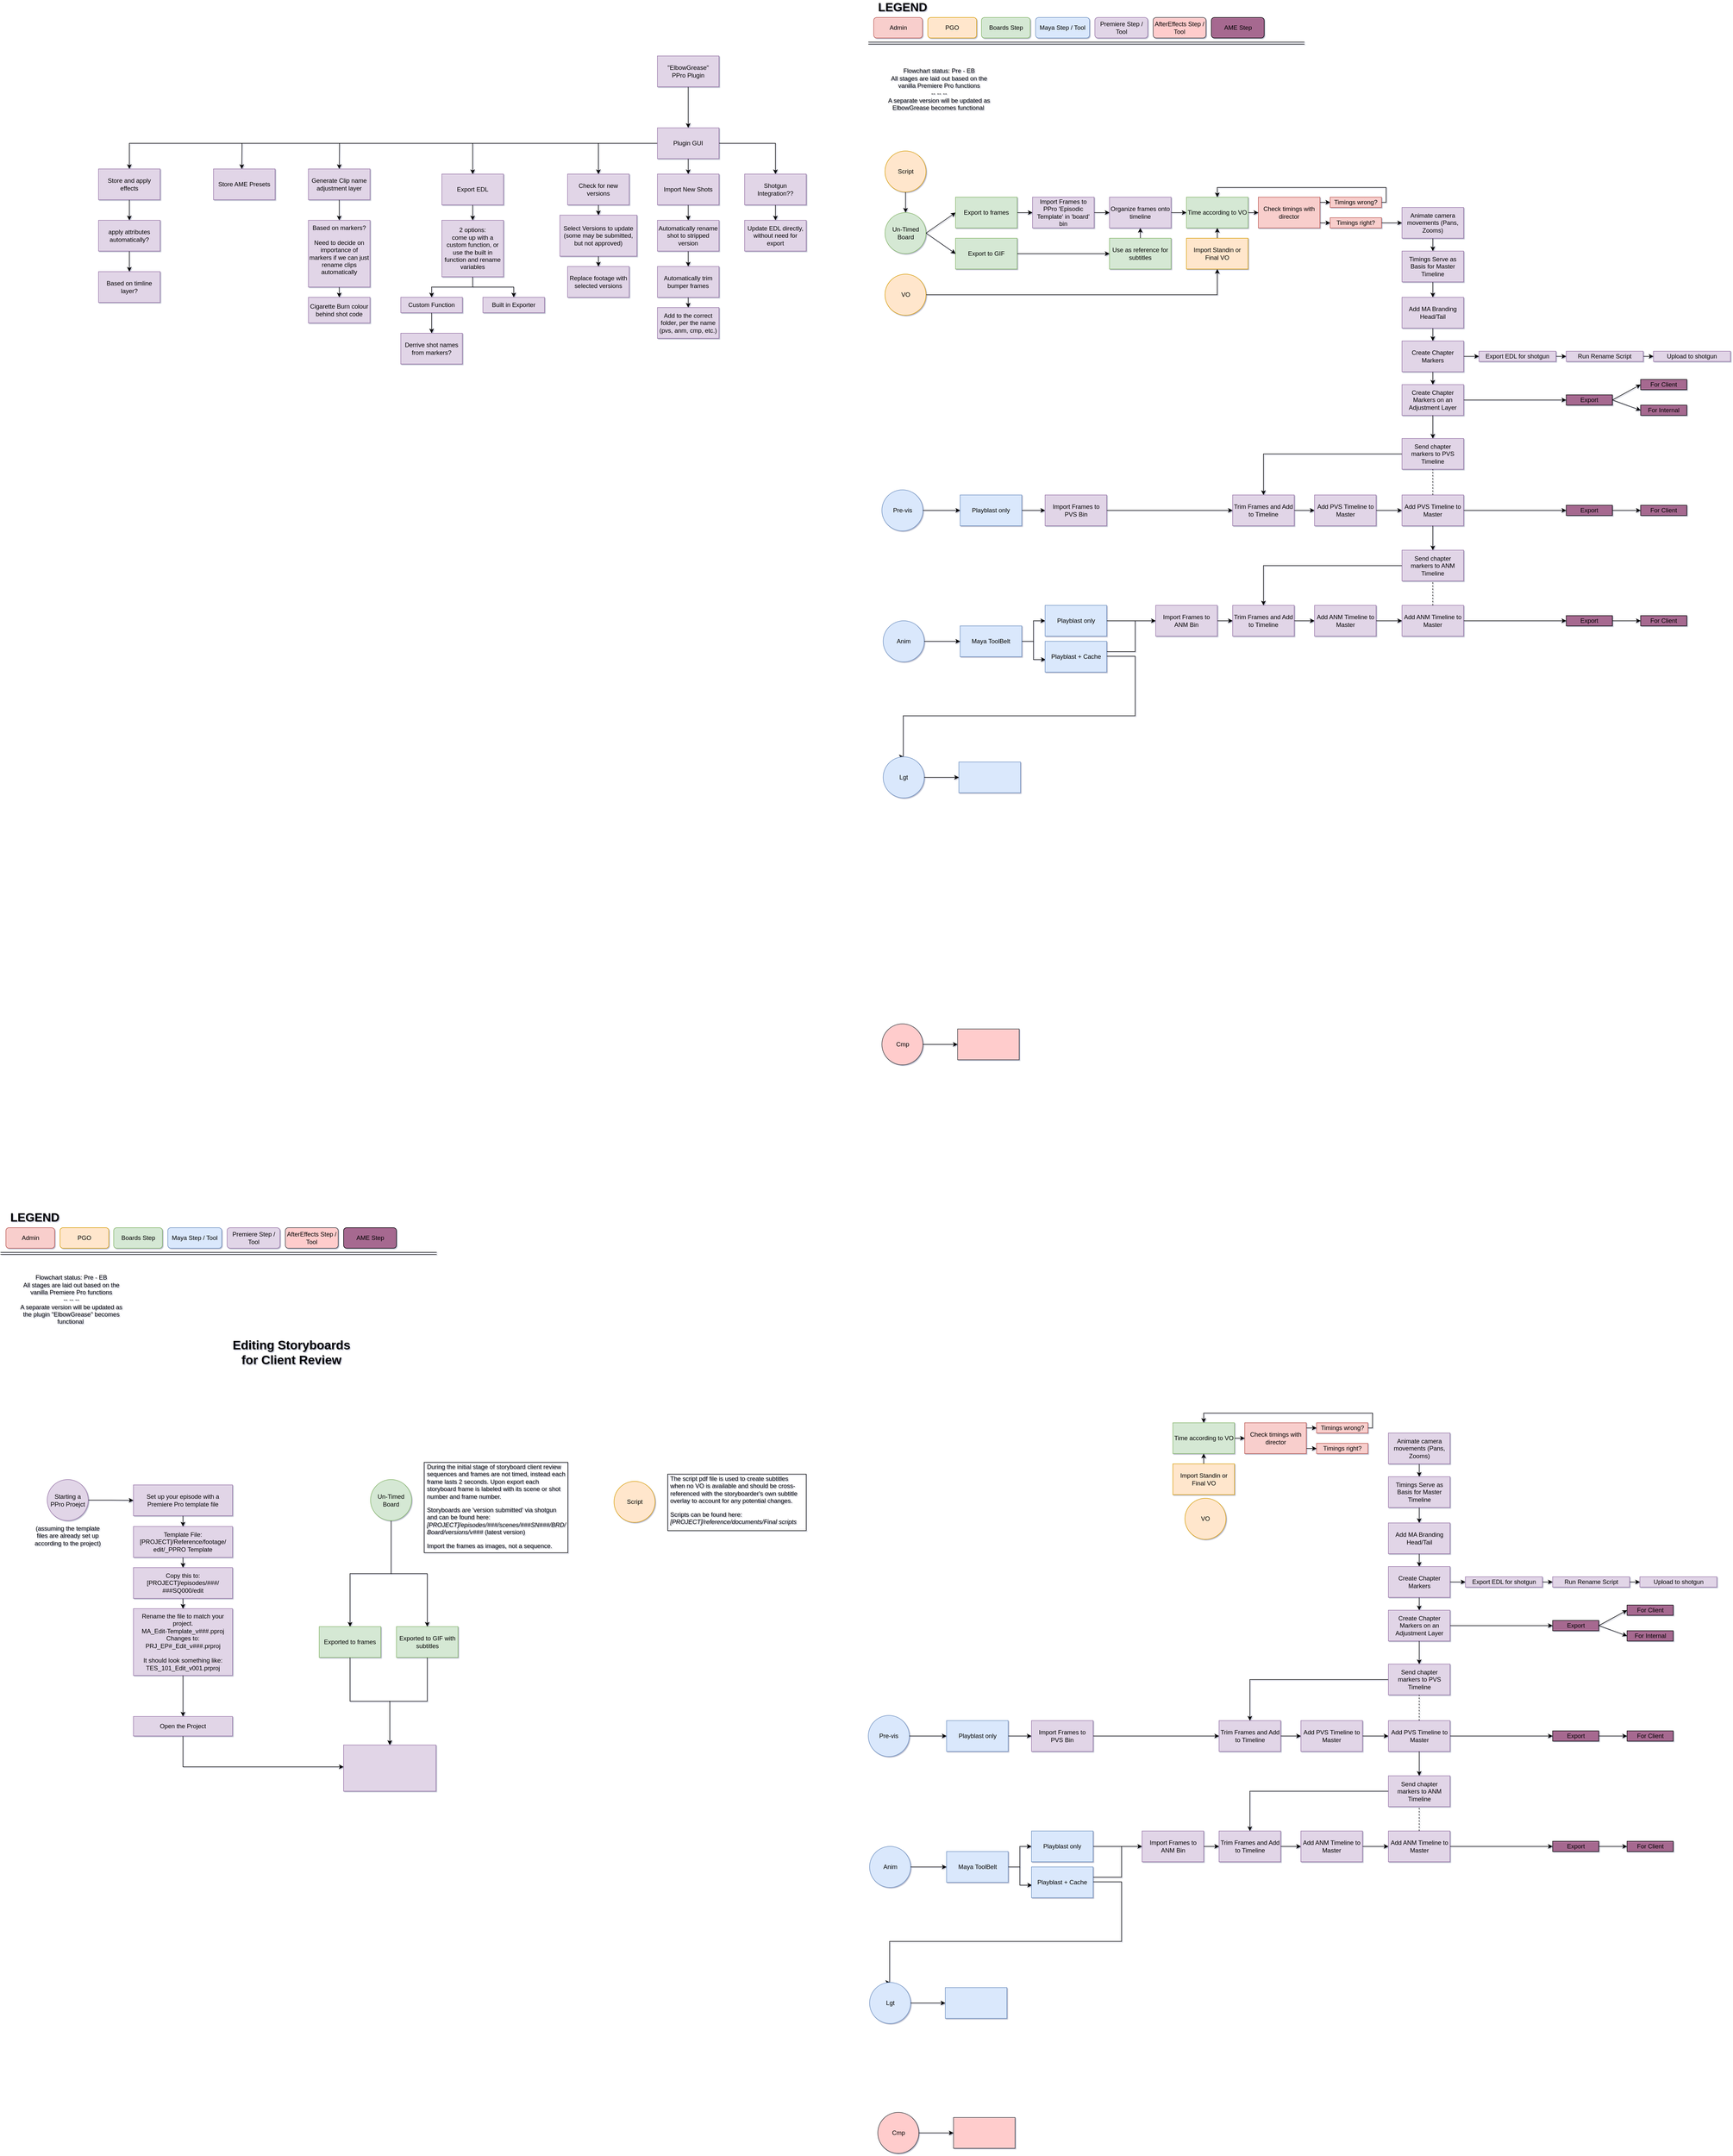 <mxfile version="10.8.4" type="github"><diagram id="CCXeJW7M9jx39fnr2ovB" name="Page-1"><mxGraphModel dx="3340" dy="1040" grid="1" gridSize="10" guides="1" tooltips="1" connect="1" arrows="1" fold="1" page="1" pageScale="1" pageWidth="850" pageHeight="1100" background="none" math="0" shadow="1"><root><mxCell id="0"/><mxCell id="1" parent="0"/><mxCell id="S4QCxYn6otUafmFbAQv0-1" value="Pre-vis" style="ellipse;whiteSpace=wrap;html=1;aspect=fixed;fillColor=#dae8fc;strokeColor=#6c8ebf;" parent="1" vertex="1"><mxGeometry x="26.5" y="960" width="80" height="80" as="geometry"/></mxCell><mxCell id="S4QCxYn6otUafmFbAQv0-4" value="" style="endArrow=classic;html=1;exitX=1;exitY=0.5;exitDx=0;exitDy=0;entryX=0;entryY=0.5;entryDx=0;entryDy=0;fillColor=#dae8fc;strokeColor=#000000;" parent="1" source="S4QCxYn6otUafmFbAQv0-1" target="z_4vQgYtqCrbbHdfwWRi-2" edge="1"><mxGeometry width="50" height="50" relative="1" as="geometry"><mxPoint x="26.5" y="1110" as="sourcePoint"/><mxPoint x="177" y="1000" as="targetPoint"/></mxGeometry></mxCell><mxCell id="S4QCxYn6otUafmFbAQv0-5" value="Un-Timed Board" style="ellipse;whiteSpace=wrap;html=1;aspect=fixed;fillColor=#d5e8d4;strokeColor=#82b366;" parent="1" vertex="1"><mxGeometry x="32.5" y="420" width="80" height="80" as="geometry"/></mxCell><mxCell id="2LvJmRA9mDnXVUI-L1Ei-2" style="edgeStyle=orthogonalEdgeStyle;rounded=0;orthogonalLoop=1;jettySize=auto;html=1;entryX=0;entryY=0.5;entryDx=0;entryDy=0;" parent="1" source="S4QCxYn6otUafmFbAQv0-6" target="2LvJmRA9mDnXVUI-L1Ei-1" edge="1"><mxGeometry relative="1" as="geometry"/></mxCell><mxCell id="S4QCxYn6otUafmFbAQv0-6" value="Export to frames" style="rounded=0;whiteSpace=wrap;html=1;fillColor=#d5e8d4;strokeColor=#82b366;" parent="1" vertex="1"><mxGeometry x="170" y="390" width="120" height="60" as="geometry"/></mxCell><mxCell id="S4QCxYn6otUafmFbAQv0-7" value="" style="endArrow=classic;html=1;exitX=1;exitY=0.5;exitDx=0;exitDy=0;entryX=0;entryY=0.5;entryDx=0;entryDy=0;" parent="1" source="S4QCxYn6otUafmFbAQv0-5" target="S4QCxYn6otUafmFbAQv0-6" edge="1"><mxGeometry width="50" height="50" relative="1" as="geometry"><mxPoint x="100" y="470" as="sourcePoint"/><mxPoint x="170" y="470" as="targetPoint"/></mxGeometry></mxCell><mxCell id="S4QCxYn6otUafmFbAQv0-11" style="edgeStyle=orthogonalEdgeStyle;rounded=0;orthogonalLoop=1;jettySize=auto;html=1;entryX=0;entryY=0.5;entryDx=0;entryDy=0;" parent="1" source="S4QCxYn6otUafmFbAQv0-8" target="S4QCxYn6otUafmFbAQv0-10" edge="1"><mxGeometry relative="1" as="geometry"><Array as="points"><mxPoint x="430" y="500"/><mxPoint x="430" y="500"/></Array></mxGeometry></mxCell><mxCell id="S4QCxYn6otUafmFbAQv0-8" value="Export to GIF" style="rounded=0;whiteSpace=wrap;html=1;fillColor=#d5e8d4;strokeColor=#82b366;" parent="1" vertex="1"><mxGeometry x="170" y="470" width="120" height="60" as="geometry"/></mxCell><mxCell id="S4QCxYn6otUafmFbAQv0-9" value="" style="endArrow=classic;html=1;exitX=1;exitY=0.5;exitDx=0;exitDy=0;entryX=0;entryY=0.5;entryDx=0;entryDy=0;" parent="1" source="S4QCxYn6otUafmFbAQv0-5" target="S4QCxYn6otUafmFbAQv0-8" edge="1"><mxGeometry width="50" height="50" relative="1" as="geometry"><mxPoint x="20" y="720" as="sourcePoint"/><mxPoint x="70" y="670" as="targetPoint"/></mxGeometry></mxCell><mxCell id="2LvJmRA9mDnXVUI-L1Ei-6" style="edgeStyle=orthogonalEdgeStyle;rounded=0;orthogonalLoop=1;jettySize=auto;html=1;exitX=0.5;exitY=0;exitDx=0;exitDy=0;entryX=0.5;entryY=1;entryDx=0;entryDy=0;" parent="1" source="S4QCxYn6otUafmFbAQv0-10" target="2LvJmRA9mDnXVUI-L1Ei-3" edge="1"><mxGeometry relative="1" as="geometry"/></mxCell><mxCell id="S4QCxYn6otUafmFbAQv0-10" value="Use as reference for subtitles" style="rounded=0;whiteSpace=wrap;html=1;fillColor=#d5e8d4;strokeColor=#82b366;" parent="1" vertex="1"><mxGeometry x="470" y="470" width="120" height="60" as="geometry"/></mxCell><mxCell id="2LvJmRA9mDnXVUI-L1Ei-4" style="edgeStyle=orthogonalEdgeStyle;rounded=0;orthogonalLoop=1;jettySize=auto;html=1;entryX=0;entryY=0.5;entryDx=0;entryDy=0;" parent="1" source="2LvJmRA9mDnXVUI-L1Ei-1" target="2LvJmRA9mDnXVUI-L1Ei-3" edge="1"><mxGeometry relative="1" as="geometry"/></mxCell><mxCell id="2LvJmRA9mDnXVUI-L1Ei-1" value="Import Frames to PPro 'Episodic Template' in 'board' bin&lt;br&gt;" style="rounded=0;whiteSpace=wrap;html=1;fillColor=#e1d5e7;strokeColor=#9673a6;" parent="1" vertex="1"><mxGeometry x="320" y="390" width="120" height="60" as="geometry"/></mxCell><mxCell id="v14WKormeMVv1eBh9IGO-12" style="edgeStyle=orthogonalEdgeStyle;rounded=0;orthogonalLoop=1;jettySize=auto;html=1;exitX=1;exitY=0.5;exitDx=0;exitDy=0;entryX=0;entryY=0.5;entryDx=0;entryDy=0;" parent="1" source="2LvJmRA9mDnXVUI-L1Ei-3" target="v14WKormeMVv1eBh9IGO-30" edge="1"><mxGeometry relative="1" as="geometry"><mxPoint x="610" y="470" as="targetPoint"/></mxGeometry></mxCell><mxCell id="2LvJmRA9mDnXVUI-L1Ei-3" value="Organize frames onto timeline" style="rounded=0;whiteSpace=wrap;html=1;fillColor=#e1d5e7;strokeColor=#9673a6;" parent="1" vertex="1"><mxGeometry x="470" y="390" width="120" height="60" as="geometry"/></mxCell><mxCell id="2LvJmRA9mDnXVUI-L1Ei-7" value="Maya Step / Tool" style="rounded=1;whiteSpace=wrap;html=1;fillColor=#dae8fc;strokeColor=#6c8ebf;" parent="1" vertex="1"><mxGeometry x="326" y="40" width="105" height="40" as="geometry"/></mxCell><mxCell id="2LvJmRA9mDnXVUI-L1Ei-8" value="Premiere Step / Tool&lt;br&gt;" style="rounded=1;whiteSpace=wrap;html=1;fillColor=#e1d5e7;strokeColor=#9673a6;" parent="1" vertex="1"><mxGeometry x="441.5" y="40" width="103" height="40" as="geometry"/></mxCell><mxCell id="2LvJmRA9mDnXVUI-L1Ei-10" value="&lt;b&gt;&lt;font style=&quot;font-size: 23px&quot;&gt;LEGEND&lt;br&gt;&lt;/font&gt;&lt;/b&gt;" style="text;html=1;strokeColor=none;fillColor=none;align=center;verticalAlign=middle;whiteSpace=wrap;rounded=0;" parent="1" vertex="1"><mxGeometry x="46.5" y="10" width="40" height="20" as="geometry"/></mxCell><mxCell id="v14WKormeMVv1eBh9IGO-1" value="Boards Step" style="rounded=1;whiteSpace=wrap;html=1;fillColor=#d5e8d4;strokeColor=#82b366;" parent="1" vertex="1"><mxGeometry x="220.5" y="40" width="95" height="40" as="geometry"/></mxCell><mxCell id="v14WKormeMVv1eBh9IGO-3" value="" style="shape=link;html=1;" parent="1" edge="1"><mxGeometry width="50" height="50" relative="1" as="geometry"><mxPoint y="90" as="sourcePoint"/><mxPoint x="850" y="90" as="targetPoint"/></mxGeometry></mxCell><mxCell id="v14WKormeMVv1eBh9IGO-15" style="edgeStyle=orthogonalEdgeStyle;rounded=0;orthogonalLoop=1;jettySize=auto;html=1;exitX=1;exitY=0.5;exitDx=0;exitDy=0;" parent="1" source="v14WKormeMVv1eBh9IGO-11" target="v14WKormeMVv1eBh9IGO-14" edge="1"><mxGeometry relative="1" as="geometry"><Array as="points"><mxPoint x="820" y="420"/></Array></mxGeometry></mxCell><mxCell id="Ts9fBHX29VsHCjSDfi2a-40" style="edgeStyle=orthogonalEdgeStyle;rounded=0;orthogonalLoop=1;jettySize=auto;html=1;entryX=0;entryY=0.5;entryDx=0;entryDy=0;strokeColor=#000000;" parent="1" source="v14WKormeMVv1eBh9IGO-11" target="v14WKormeMVv1eBh9IGO-16" edge="1"><mxGeometry relative="1" as="geometry"><Array as="points"><mxPoint x="890" y="400"/><mxPoint x="890" y="400"/></Array></mxGeometry></mxCell><mxCell id="v14WKormeMVv1eBh9IGO-11" value="Check timings with director&lt;br&gt;" style="rounded=0;whiteSpace=wrap;html=1;fillColor=#f8cecc;strokeColor=#b85450;" parent="1" vertex="1"><mxGeometry x="760" y="390" width="120" height="60" as="geometry"/></mxCell><mxCell id="v14WKormeMVv1eBh9IGO-21" style="edgeStyle=orthogonalEdgeStyle;rounded=0;orthogonalLoop=1;jettySize=auto;html=1;" parent="1" source="v14WKormeMVv1eBh9IGO-14" target="v14WKormeMVv1eBh9IGO-20" edge="1"><mxGeometry relative="1" as="geometry"/></mxCell><mxCell id="v14WKormeMVv1eBh9IGO-14" value="Timings right?" style="rounded=0;whiteSpace=wrap;html=1;fillColor=#f8cecc;strokeColor=#b85450;" parent="1" vertex="1"><mxGeometry x="900" y="430" width="100" height="20" as="geometry"/></mxCell><mxCell id="Ts9fBHX29VsHCjSDfi2a-41" style="edgeStyle=orthogonalEdgeStyle;rounded=0;orthogonalLoop=1;jettySize=auto;html=1;exitX=0.5;exitY=1;exitDx=0;exitDy=0;entryX=0.5;entryY=0;entryDx=0;entryDy=0;strokeColor=#000000;" parent="1" source="v14WKormeMVv1eBh9IGO-20" target="l83W7AW_iVrEGQ6RDGTZ-20" edge="1"><mxGeometry relative="1" as="geometry"/></mxCell><mxCell id="v14WKormeMVv1eBh9IGO-20" value="Animate camera movements (Pans, Zooms)" style="rounded=0;whiteSpace=wrap;html=1;fillColor=#e1d5e7;strokeColor=#9673a6;" parent="1" vertex="1"><mxGeometry x="1040" y="410" width="120" height="60" as="geometry"/></mxCell><mxCell id="l83W7AW_iVrEGQ6RDGTZ-11" value="Export" style="rounded=0;whiteSpace=wrap;html=1;fillColor=#A66990;strokeColor=#000000;" parent="1" vertex="1"><mxGeometry x="1360" y="775" width="90" height="20" as="geometry"/></mxCell><mxCell id="l83W7AW_iVrEGQ6RDGTZ-14" value="For Client" style="rounded=0;whiteSpace=wrap;html=1;fillColor=#A66990;strokeColor=#000000;" parent="1" vertex="1"><mxGeometry x="1505" y="745" width="90" height="20" as="geometry"/></mxCell><mxCell id="v14WKormeMVv1eBh9IGO-22" value="Admin&lt;br&gt;" style="rounded=1;whiteSpace=wrap;html=1;fillColor=#f8cecc;strokeColor=#b85450;" parent="1" vertex="1"><mxGeometry x="10.5" y="40" width="95" height="40" as="geometry"/></mxCell><mxCell id="v14WKormeMVv1eBh9IGO-24" value="PGO&lt;br&gt;" style="rounded=1;whiteSpace=wrap;html=1;fillColor=#ffe6cc;strokeColor=#d79b00;" parent="1" vertex="1"><mxGeometry x="116" y="40" width="95" height="40" as="geometry"/></mxCell><mxCell id="v14WKormeMVv1eBh9IGO-27" style="edgeStyle=orthogonalEdgeStyle;rounded=0;orthogonalLoop=1;jettySize=auto;html=1;entryX=0.5;entryY=0;entryDx=0;entryDy=0;" parent="1" source="v14WKormeMVv1eBh9IGO-26" target="S4QCxYn6otUafmFbAQv0-5" edge="1"><mxGeometry relative="1" as="geometry"/></mxCell><mxCell id="v14WKormeMVv1eBh9IGO-26" value="Script" style="ellipse;whiteSpace=wrap;html=1;aspect=fixed;fillColor=#ffe6cc;strokeColor=#d79b00;" parent="1" vertex="1"><mxGeometry x="32.5" y="300" width="80" height="80" as="geometry"/></mxCell><mxCell id="l83W7AW_iVrEGQ6RDGTZ-4" style="edgeStyle=orthogonalEdgeStyle;rounded=0;orthogonalLoop=1;jettySize=auto;html=1;exitX=0.5;exitY=0;exitDx=0;exitDy=0;entryX=0.5;entryY=1;entryDx=0;entryDy=0;" parent="1" source="v14WKormeMVv1eBh9IGO-28" target="v14WKormeMVv1eBh9IGO-33" edge="1"><mxGeometry relative="1" as="geometry"><Array as="points"><mxPoint x="73" y="580"/><mxPoint x="680" y="580"/></Array></mxGeometry></mxCell><mxCell id="v14WKormeMVv1eBh9IGO-28" value="VO" style="ellipse;whiteSpace=wrap;html=1;aspect=fixed;fillColor=#ffe6cc;strokeColor=#d79b00;" parent="1" vertex="1"><mxGeometry x="32.5" y="540" width="80" height="80" as="geometry"/></mxCell><mxCell id="l83W7AW_iVrEGQ6RDGTZ-6" style="edgeStyle=orthogonalEdgeStyle;rounded=0;orthogonalLoop=1;jettySize=auto;html=1;entryX=0;entryY=0.5;entryDx=0;entryDy=0;" parent="1" source="v14WKormeMVv1eBh9IGO-30" target="v14WKormeMVv1eBh9IGO-11" edge="1"><mxGeometry relative="1" as="geometry"/></mxCell><mxCell id="v14WKormeMVv1eBh9IGO-30" value="Time according to VO" style="rounded=0;whiteSpace=wrap;html=1;fillColor=#d5e8d4;strokeColor=#82b366;" parent="1" vertex="1"><mxGeometry x="620" y="390" width="120" height="60" as="geometry"/></mxCell><mxCell id="l83W7AW_iVrEGQ6RDGTZ-9" style="edgeStyle=orthogonalEdgeStyle;rounded=0;orthogonalLoop=1;jettySize=auto;html=1;entryX=0.5;entryY=0;entryDx=0;entryDy=0;" parent="1" source="v14WKormeMVv1eBh9IGO-16" target="v14WKormeMVv1eBh9IGO-30" edge="1"><mxGeometry relative="1" as="geometry"><Array as="points"><mxPoint x="1009" y="400"/><mxPoint x="1009" y="371"/><mxPoint x="680" y="371"/></Array></mxGeometry></mxCell><mxCell id="v14WKormeMVv1eBh9IGO-16" value="Timings wrong?" style="rounded=0;whiteSpace=wrap;html=1;fillColor=#f8cecc;strokeColor=#b85450;" parent="1" vertex="1"><mxGeometry x="900" y="390" width="100" height="20" as="geometry"/></mxCell><mxCell id="l83W7AW_iVrEGQ6RDGTZ-5" style="edgeStyle=orthogonalEdgeStyle;rounded=0;orthogonalLoop=1;jettySize=auto;html=1;exitX=0.5;exitY=0;exitDx=0;exitDy=0;entryX=0.5;entryY=1;entryDx=0;entryDy=0;" parent="1" source="v14WKormeMVv1eBh9IGO-33" target="v14WKormeMVv1eBh9IGO-30" edge="1"><mxGeometry relative="1" as="geometry"/></mxCell><mxCell id="v14WKormeMVv1eBh9IGO-33" value="Import Standin or Final VO" style="rounded=0;whiteSpace=wrap;html=1;fillColor=#ffe6cc;strokeColor=#d79b00;" parent="1" vertex="1"><mxGeometry x="620" y="470" width="120" height="60" as="geometry"/></mxCell><mxCell id="Ts9fBHX29VsHCjSDfi2a-33" value="" style="edgeStyle=orthogonalEdgeStyle;rounded=0;orthogonalLoop=1;jettySize=auto;html=1;strokeColor=#000000;" parent="1" source="z_4vQgYtqCrbbHdfwWRi-2" target="Ts9fBHX29VsHCjSDfi2a-32" edge="1"><mxGeometry relative="1" as="geometry"/></mxCell><mxCell id="z_4vQgYtqCrbbHdfwWRi-2" value="Playblast only" style="rounded=0;whiteSpace=wrap;html=1;fillColor=#dae8fc;strokeColor=#6c8ebf;" parent="1" vertex="1"><mxGeometry x="179" y="970" width="120" height="60" as="geometry"/></mxCell><mxCell id="Ts9fBHX29VsHCjSDfi2a-35" value="" style="edgeStyle=orthogonalEdgeStyle;rounded=0;orthogonalLoop=1;jettySize=auto;html=1;strokeColor=#000000;" parent="1" source="Ts9fBHX29VsHCjSDfi2a-32" target="Ts9fBHX29VsHCjSDfi2a-34" edge="1"><mxGeometry relative="1" as="geometry"/></mxCell><mxCell id="Ts9fBHX29VsHCjSDfi2a-32" value="Import Frames to PVS Bin" style="rounded=0;whiteSpace=wrap;html=1;fillColor=#e1d5e7;strokeColor=#9673a6;" parent="1" vertex="1"><mxGeometry x="344.5" y="970" width="120" height="60" as="geometry"/></mxCell><mxCell id="Ts9fBHX29VsHCjSDfi2a-47" value="" style="edgeStyle=orthogonalEdgeStyle;rounded=0;orthogonalLoop=1;jettySize=auto;html=1;strokeColor=#000000;" parent="1" source="Ts9fBHX29VsHCjSDfi2a-34" target="Ts9fBHX29VsHCjSDfi2a-46" edge="1"><mxGeometry relative="1" as="geometry"/></mxCell><mxCell id="Ts9fBHX29VsHCjSDfi2a-34" value="Trim Frames and Add to Timeline" style="rounded=0;whiteSpace=wrap;html=1;fillColor=#e1d5e7;strokeColor=#9673a6;" parent="1" vertex="1"><mxGeometry x="710" y="970" width="120" height="60" as="geometry"/></mxCell><mxCell id="Ts9fBHX29VsHCjSDfi2a-50" value="" style="edgeStyle=orthogonalEdgeStyle;rounded=0;orthogonalLoop=1;jettySize=auto;html=1;strokeColor=#000000;" parent="1" source="Ts9fBHX29VsHCjSDfi2a-46" target="Ts9fBHX29VsHCjSDfi2a-49" edge="1"><mxGeometry relative="1" as="geometry"/></mxCell><mxCell id="Ts9fBHX29VsHCjSDfi2a-46" value="Add PVS Timeline to Master" style="rounded=0;whiteSpace=wrap;html=1;fillColor=#e1d5e7;strokeColor=#9673a6;" parent="1" vertex="1"><mxGeometry x="869.5" y="970" width="120" height="60" as="geometry"/></mxCell><mxCell id="Ts9fBHX29VsHCjSDfi2a-79" style="edgeStyle=orthogonalEdgeStyle;rounded=0;orthogonalLoop=1;jettySize=auto;html=1;entryX=0;entryY=0.5;entryDx=0;entryDy=0;strokeColor=#000000;" parent="1" source="Ts9fBHX29VsHCjSDfi2a-49" target="Ts9fBHX29VsHCjSDfi2a-54" edge="1"><mxGeometry relative="1" as="geometry"/></mxCell><mxCell id="Ts9fBHX29VsHCjSDfi2a-49" value="Add PVS Timeline to Master" style="rounded=0;whiteSpace=wrap;html=1;fillColor=#e1d5e7;strokeColor=#9673a6;" parent="1" vertex="1"><mxGeometry x="1040" y="970" width="120" height="60" as="geometry"/></mxCell><mxCell id="Ts9fBHX29VsHCjSDfi2a-84" style="edgeStyle=orthogonalEdgeStyle;rounded=0;orthogonalLoop=1;jettySize=auto;html=1;entryX=0;entryY=0.5;entryDx=0;entryDy=0;strokeColor=#000000;" parent="1" source="Ts9fBHX29VsHCjSDfi2a-52" target="Ts9fBHX29VsHCjSDfi2a-80" edge="1"><mxGeometry relative="1" as="geometry"/></mxCell><mxCell id="Ts9fBHX29VsHCjSDfi2a-52" value="Add ANM Timeline to Master" style="rounded=0;whiteSpace=wrap;html=1;fillColor=#e1d5e7;strokeColor=#9673a6;" parent="1" vertex="1"><mxGeometry x="1040" y="1185" width="120" height="60" as="geometry"/></mxCell><mxCell id="z_4vQgYtqCrbbHdfwWRi-6" value="Anim" style="ellipse;whiteSpace=wrap;html=1;aspect=fixed;fillColor=#dae8fc;strokeColor=#6c8ebf;" parent="1" vertex="1"><mxGeometry x="29" y="1215" width="80" height="80" as="geometry"/></mxCell><mxCell id="z_4vQgYtqCrbbHdfwWRi-7" style="edgeStyle=orthogonalEdgeStyle;rounded=0;orthogonalLoop=1;jettySize=auto;html=1;fillColor=#dae8fc;strokeColor=#000000;" parent="1" source="z_4vQgYtqCrbbHdfwWRi-9" target="z_4vQgYtqCrbbHdfwWRi-11" edge="1"><mxGeometry relative="1" as="geometry"/></mxCell><mxCell id="z_4vQgYtqCrbbHdfwWRi-8" style="edgeStyle=orthogonalEdgeStyle;rounded=0;orthogonalLoop=1;jettySize=auto;html=1;exitX=1;exitY=0.5;exitDx=0;exitDy=0;entryX=0.008;entryY=0.592;entryDx=0;entryDy=0;entryPerimeter=0;fillColor=#dae8fc;strokeColor=#000000;" parent="1" source="z_4vQgYtqCrbbHdfwWRi-9" target="z_4vQgYtqCrbbHdfwWRi-12" edge="1"><mxGeometry relative="1" as="geometry"><mxPoint x="319.5" y="1305" as="targetPoint"/></mxGeometry></mxCell><mxCell id="z_4vQgYtqCrbbHdfwWRi-9" value="Maya ToolBelt" style="rounded=0;whiteSpace=wrap;html=1;fillColor=#dae8fc;strokeColor=#6c8ebf;" parent="1" vertex="1"><mxGeometry x="179" y="1225" width="120" height="60" as="geometry"/></mxCell><mxCell id="z_4vQgYtqCrbbHdfwWRi-10" value="" style="endArrow=classic;html=1;exitX=1;exitY=0.5;exitDx=0;exitDy=0;entryX=0;entryY=0.5;entryDx=0;entryDy=0;fillColor=#dae8fc;strokeColor=#000000;" parent="1" source="z_4vQgYtqCrbbHdfwWRi-6" target="z_4vQgYtqCrbbHdfwWRi-9" edge="1"><mxGeometry width="50" height="50" relative="1" as="geometry"><mxPoint x="29" y="1365" as="sourcePoint"/><mxPoint x="79" y="1315" as="targetPoint"/></mxGeometry></mxCell><mxCell id="z_4vQgYtqCrbbHdfwWRi-15" style="edgeStyle=orthogonalEdgeStyle;rounded=0;orthogonalLoop=1;jettySize=auto;html=1;fillColor=#dae8fc;strokeColor=#000000;" parent="1" source="z_4vQgYtqCrbbHdfwWRi-11" edge="1"><mxGeometry relative="1" as="geometry"><mxPoint x="580" y="1215" as="targetPoint"/></mxGeometry></mxCell><mxCell id="z_4vQgYtqCrbbHdfwWRi-11" value="Playblast only" style="rounded=0;whiteSpace=wrap;html=1;fillColor=#dae8fc;strokeColor=#6c8ebf;" parent="1" vertex="1"><mxGeometry x="344.5" y="1185" width="120" height="60" as="geometry"/></mxCell><mxCell id="z_4vQgYtqCrbbHdfwWRi-14" style="edgeStyle=orthogonalEdgeStyle;rounded=0;orthogonalLoop=1;jettySize=auto;html=1;fillColor=#dae8fc;strokeColor=#000000;entryX=0;entryY=0.5;entryDx=0;entryDy=0;" parent="1" source="z_4vQgYtqCrbbHdfwWRi-12" target="Ts9fBHX29VsHCjSDfi2a-62" edge="1"><mxGeometry relative="1" as="geometry"><mxPoint x="580" y="1215" as="targetPoint"/><Array as="points"><mxPoint x="520" y="1275"/><mxPoint x="520" y="1215"/></Array></mxGeometry></mxCell><mxCell id="z_4vQgYtqCrbbHdfwWRi-16" style="edgeStyle=orthogonalEdgeStyle;rounded=0;orthogonalLoop=1;jettySize=auto;html=1;fillColor=#dae8fc;strokeColor=#000000;entryX=0.5;entryY=0;entryDx=0;entryDy=0;" parent="1" source="z_4vQgYtqCrbbHdfwWRi-12" target="l83W7AW_iVrEGQ6RDGTZ-1" edge="1"><mxGeometry relative="1" as="geometry"><mxPoint x="80" y="1685" as="targetPoint"/><Array as="points"><mxPoint x="520" y="1284"/><mxPoint x="520" y="1400"/><mxPoint x="68" y="1400"/></Array></mxGeometry></mxCell><mxCell id="z_4vQgYtqCrbbHdfwWRi-12" value="Playblast + Cache" style="rounded=0;whiteSpace=wrap;html=1;fillColor=#dae8fc;strokeColor=#6c8ebf;" parent="1" vertex="1"><mxGeometry x="344.5" y="1255" width="120" height="60" as="geometry"/></mxCell><mxCell id="l83W7AW_iVrEGQ6RDGTZ-1" value="Lgt" style="ellipse;whiteSpace=wrap;html=1;aspect=fixed;fillColor=#dae8fc;strokeColor=#6c8ebf;" parent="1" vertex="1"><mxGeometry x="29" y="1480" width="80" height="80" as="geometry"/></mxCell><mxCell id="l83W7AW_iVrEGQ6RDGTZ-2" value="" style="rounded=0;whiteSpace=wrap;html=1;fillColor=#dae8fc;strokeColor=#6c8ebf;" parent="1" vertex="1"><mxGeometry x="176.5" y="1490" width="120" height="60" as="geometry"/></mxCell><mxCell id="l83W7AW_iVrEGQ6RDGTZ-3" value="" style="endArrow=classic;html=1;exitX=1;exitY=0.5;exitDx=0;exitDy=0;entryX=0;entryY=0.5;entryDx=0;entryDy=0;fillColor=#dae8fc;strokeColor=#000000;" parent="1" source="l83W7AW_iVrEGQ6RDGTZ-1" target="l83W7AW_iVrEGQ6RDGTZ-2" edge="1"><mxGeometry width="50" height="50" relative="1" as="geometry"><mxPoint x="26.5" y="1630" as="sourcePoint"/><mxPoint x="76.5" y="1580" as="targetPoint"/></mxGeometry></mxCell><mxCell id="l83W7AW_iVrEGQ6RDGTZ-17" value="" style="endArrow=classic;html=1;strokeColor=#000000;exitX=1;exitY=0.5;exitDx=0;exitDy=0;entryX=0;entryY=0.5;entryDx=0;entryDy=0;" parent="1" source="l83W7AW_iVrEGQ6RDGTZ-11" target="l83W7AW_iVrEGQ6RDGTZ-14" edge="1"><mxGeometry width="50" height="50" relative="1" as="geometry"><mxPoint x="1450" y="800" as="sourcePoint"/><mxPoint x="1500" y="750" as="targetPoint"/></mxGeometry></mxCell><mxCell id="l83W7AW_iVrEGQ6RDGTZ-18" value="For Internal" style="rounded=0;whiteSpace=wrap;html=1;fillColor=#A66990;strokeColor=#000000;" parent="1" vertex="1"><mxGeometry x="1505" y="795" width="90" height="20" as="geometry"/></mxCell><mxCell id="l83W7AW_iVrEGQ6RDGTZ-19" value="" style="endArrow=classic;html=1;strokeColor=#000000;exitX=1;exitY=0.5;exitDx=0;exitDy=0;entryX=0;entryY=0.5;entryDx=0;entryDy=0;" parent="1" source="l83W7AW_iVrEGQ6RDGTZ-11" target="l83W7AW_iVrEGQ6RDGTZ-18" edge="1"><mxGeometry width="50" height="50" relative="1" as="geometry"><mxPoint x="1460" y="795" as="sourcePoint"/><mxPoint x="1515" y="765" as="targetPoint"/></mxGeometry></mxCell><mxCell id="l83W7AW_iVrEGQ6RDGTZ-23" value="" style="edgeStyle=orthogonalEdgeStyle;rounded=0;orthogonalLoop=1;jettySize=auto;html=1;strokeColor=#000000;" parent="1" source="l83W7AW_iVrEGQ6RDGTZ-20" target="l83W7AW_iVrEGQ6RDGTZ-22" edge="1"><mxGeometry relative="1" as="geometry"/></mxCell><mxCell id="l83W7AW_iVrEGQ6RDGTZ-20" value="Timings Serve as Basis for Master Timeline" style="rounded=0;whiteSpace=wrap;html=1;fillColor=#e1d5e7;strokeColor=#9673a6;" parent="1" vertex="1"><mxGeometry x="1040" y="495" width="120" height="60" as="geometry"/></mxCell><mxCell id="Ts9fBHX29VsHCjSDfi2a-10" value="" style="edgeStyle=orthogonalEdgeStyle;rounded=0;orthogonalLoop=1;jettySize=auto;html=1;" parent="1" source="l83W7AW_iVrEGQ6RDGTZ-22" target="Ts9fBHX29VsHCjSDfi2a-9" edge="1"><mxGeometry relative="1" as="geometry"/></mxCell><mxCell id="l83W7AW_iVrEGQ6RDGTZ-22" value="Add MA Branding Head/Tail" style="rounded=0;whiteSpace=wrap;html=1;fillColor=#e1d5e7;strokeColor=#9673a6;" parent="1" vertex="1"><mxGeometry x="1040" y="585" width="120" height="60" as="geometry"/></mxCell><mxCell id="Ts9fBHX29VsHCjSDfi2a-18" style="edgeStyle=orthogonalEdgeStyle;rounded=0;orthogonalLoop=1;jettySize=auto;html=1;" parent="1" source="Ts9fBHX29VsHCjSDfi2a-9" target="Ts9fBHX29VsHCjSDfi2a-13" edge="1"><mxGeometry relative="1" as="geometry"/></mxCell><mxCell id="Ts9fBHX29VsHCjSDfi2a-29" value="" style="edgeStyle=orthogonalEdgeStyle;rounded=0;orthogonalLoop=1;jettySize=auto;html=1;" parent="1" source="Ts9fBHX29VsHCjSDfi2a-9" target="Ts9fBHX29VsHCjSDfi2a-28" edge="1"><mxGeometry relative="1" as="geometry"/></mxCell><mxCell id="Ts9fBHX29VsHCjSDfi2a-9" value="Create Chapter Markers" style="rounded=0;whiteSpace=wrap;html=1;fillColor=#e1d5e7;strokeColor=#9673a6;" parent="1" vertex="1"><mxGeometry x="1040" y="670" width="120" height="60" as="geometry"/></mxCell><mxCell id="Ts9fBHX29VsHCjSDfi2a-85" style="edgeStyle=orthogonalEdgeStyle;rounded=0;orthogonalLoop=1;jettySize=auto;html=1;entryX=0;entryY=0.5;entryDx=0;entryDy=0;strokeColor=#000000;" parent="1" source="Ts9fBHX29VsHCjSDfi2a-28" target="l83W7AW_iVrEGQ6RDGTZ-11" edge="1"><mxGeometry relative="1" as="geometry"/></mxCell><mxCell id="Ts9fBHX29VsHCjSDfi2a-28" value="Create Chapter Markers on an Adjustment Layer" style="rounded=0;whiteSpace=wrap;html=1;fillColor=#e1d5e7;strokeColor=#9673a6;" parent="1" vertex="1"><mxGeometry x="1040" y="755" width="120" height="60" as="geometry"/></mxCell><mxCell id="Ts9fBHX29VsHCjSDfi2a-44" style="edgeStyle=orthogonalEdgeStyle;rounded=0;orthogonalLoop=1;jettySize=auto;html=1;strokeColor=#000000;" parent="1" source="Ts9fBHX29VsHCjSDfi2a-38" target="Ts9fBHX29VsHCjSDfi2a-34" edge="1"><mxGeometry relative="1" as="geometry"/></mxCell><mxCell id="l83W7AW_iVrEGQ6RDGTZ-30" value="" style="edgeStyle=orthogonalEdgeStyle;rounded=0;orthogonalLoop=1;jettySize=auto;html=1;strokeColor=#000000;" parent="1" source="l83W7AW_iVrEGQ6RDGTZ-24" target="l83W7AW_iVrEGQ6RDGTZ-29" edge="1"><mxGeometry relative="1" as="geometry"/></mxCell><mxCell id="l83W7AW_iVrEGQ6RDGTZ-24" value="&quot;ElbowGrease&quot;&lt;br&gt;PPro Plugin" style="rounded=0;whiteSpace=wrap;html=1;fillColor=#e1d5e7;strokeColor=#9673a6;" parent="1" vertex="1"><mxGeometry x="-411" y="115" width="120" height="60" as="geometry"/></mxCell><mxCell id="l83W7AW_iVrEGQ6RDGTZ-36" value="" style="edgeStyle=orthogonalEdgeStyle;rounded=0;orthogonalLoop=1;jettySize=auto;html=1;strokeColor=#000000;" parent="1" source="l83W7AW_iVrEGQ6RDGTZ-29" target="l83W7AW_iVrEGQ6RDGTZ-35" edge="1"><mxGeometry relative="1" as="geometry"/></mxCell><mxCell id="l83W7AW_iVrEGQ6RDGTZ-38" value="" style="edgeStyle=orthogonalEdgeStyle;rounded=0;orthogonalLoop=1;jettySize=auto;html=1;strokeColor=#000000;" parent="1" source="l83W7AW_iVrEGQ6RDGTZ-29" target="l83W7AW_iVrEGQ6RDGTZ-37" edge="1"><mxGeometry relative="1" as="geometry"/></mxCell><mxCell id="l83W7AW_iVrEGQ6RDGTZ-40" value="" style="edgeStyle=orthogonalEdgeStyle;rounded=0;orthogonalLoop=1;jettySize=auto;html=1;strokeColor=#000000;" parent="1" source="l83W7AW_iVrEGQ6RDGTZ-29" target="l83W7AW_iVrEGQ6RDGTZ-39" edge="1"><mxGeometry relative="1" as="geometry"/></mxCell><mxCell id="l83W7AW_iVrEGQ6RDGTZ-49" style="edgeStyle=orthogonalEdgeStyle;rounded=0;orthogonalLoop=1;jettySize=auto;html=1;strokeColor=#000000;entryX=0.5;entryY=0;entryDx=0;entryDy=0;" parent="1" source="l83W7AW_iVrEGQ6RDGTZ-29" target="l83W7AW_iVrEGQ6RDGTZ-50" edge="1"><mxGeometry relative="1" as="geometry"><mxPoint x="-731" y="395" as="targetPoint"/><Array as="points"><mxPoint x="-771" y="285"/></Array></mxGeometry></mxCell><mxCell id="l83W7AW_iVrEGQ6RDGTZ-61" style="edgeStyle=orthogonalEdgeStyle;rounded=0;orthogonalLoop=1;jettySize=auto;html=1;strokeColor=#000000;" parent="1" source="l83W7AW_iVrEGQ6RDGTZ-29" edge="1"><mxGeometry relative="1" as="geometry"><mxPoint x="-1031" y="335" as="targetPoint"/></mxGeometry></mxCell><mxCell id="l83W7AW_iVrEGQ6RDGTZ-67" style="edgeStyle=orthogonalEdgeStyle;rounded=0;orthogonalLoop=1;jettySize=auto;html=1;strokeColor=#000000;" parent="1" source="l83W7AW_iVrEGQ6RDGTZ-29" edge="1"><mxGeometry relative="1" as="geometry"><mxPoint x="-1221" y="335" as="targetPoint"/></mxGeometry></mxCell><mxCell id="w7QREU_akHnA2o1f01zh-1" style="edgeStyle=orthogonalEdgeStyle;rounded=0;orthogonalLoop=1;jettySize=auto;html=1;entryX=0.5;entryY=0;entryDx=0;entryDy=0;" parent="1" source="l83W7AW_iVrEGQ6RDGTZ-29" target="w7QREU_akHnA2o1f01zh-2" edge="1"><mxGeometry relative="1" as="geometry"><mxPoint x="-1450" y="340" as="targetPoint"/><Array as="points"><mxPoint x="-1440" y="285"/></Array></mxGeometry></mxCell><mxCell id="l83W7AW_iVrEGQ6RDGTZ-29" value="Plugin&amp;nbsp;GUI&lt;br&gt;" style="rounded=0;whiteSpace=wrap;html=1;fillColor=#e1d5e7;strokeColor=#9673a6;" parent="1" vertex="1"><mxGeometry x="-411" y="255" width="120" height="60" as="geometry"/></mxCell><mxCell id="Ts9fBHX29VsHCjSDfi2a-8" value="" style="edgeStyle=orthogonalEdgeStyle;rounded=0;orthogonalLoop=1;jettySize=auto;html=1;" parent="1" source="l83W7AW_iVrEGQ6RDGTZ-39" target="Ts9fBHX29VsHCjSDfi2a-7" edge="1"><mxGeometry relative="1" as="geometry"/></mxCell><mxCell id="l83W7AW_iVrEGQ6RDGTZ-39" value="Shotgun Integration??&lt;br&gt;" style="rounded=0;whiteSpace=wrap;html=1;fillColor=#e1d5e7;strokeColor=#9673a6;" parent="1" vertex="1"><mxGeometry x="-241" y="345" width="120" height="60" as="geometry"/></mxCell><mxCell id="Ts9fBHX29VsHCjSDfi2a-7" value="Update EDL directly, without need for export&lt;br&gt;" style="rounded=0;whiteSpace=wrap;html=1;fillColor=#e1d5e7;strokeColor=#9673a6;" parent="1" vertex="1"><mxGeometry x="-241" y="435" width="120" height="60" as="geometry"/></mxCell><mxCell id="l83W7AW_iVrEGQ6RDGTZ-42" value="" style="edgeStyle=orthogonalEdgeStyle;rounded=0;orthogonalLoop=1;jettySize=auto;html=1;strokeColor=#000000;" parent="1" source="l83W7AW_iVrEGQ6RDGTZ-37" target="l83W7AW_iVrEGQ6RDGTZ-41" edge="1"><mxGeometry relative="1" as="geometry"/></mxCell><mxCell id="l83W7AW_iVrEGQ6RDGTZ-37" value="Check for new versions&lt;br&gt;" style="rounded=0;whiteSpace=wrap;html=1;fillColor=#e1d5e7;strokeColor=#9673a6;" parent="1" vertex="1"><mxGeometry x="-586" y="345" width="120" height="60" as="geometry"/></mxCell><mxCell id="l83W7AW_iVrEGQ6RDGTZ-44" value="" style="edgeStyle=orthogonalEdgeStyle;rounded=0;orthogonalLoop=1;jettySize=auto;html=1;strokeColor=#000000;" parent="1" source="l83W7AW_iVrEGQ6RDGTZ-41" target="l83W7AW_iVrEGQ6RDGTZ-43" edge="1"><mxGeometry relative="1" as="geometry"/></mxCell><mxCell id="l83W7AW_iVrEGQ6RDGTZ-41" value="Select Versions to update &lt;br&gt;(some may be submitted, but not approved)&lt;br&gt;" style="rounded=0;whiteSpace=wrap;html=1;fillColor=#e1d5e7;strokeColor=#9673a6;" parent="1" vertex="1"><mxGeometry x="-601" y="425" width="150" height="80" as="geometry"/></mxCell><mxCell id="l83W7AW_iVrEGQ6RDGTZ-43" value="Replace footage with selected versions" style="rounded=0;whiteSpace=wrap;html=1;fillColor=#e1d5e7;strokeColor=#9673a6;" parent="1" vertex="1"><mxGeometry x="-586" y="525" width="120" height="60" as="geometry"/></mxCell><mxCell id="l83W7AW_iVrEGQ6RDGTZ-46" value="" style="edgeStyle=orthogonalEdgeStyle;rounded=0;orthogonalLoop=1;jettySize=auto;html=1;strokeColor=#000000;" parent="1" source="l83W7AW_iVrEGQ6RDGTZ-35" target="l83W7AW_iVrEGQ6RDGTZ-45" edge="1"><mxGeometry relative="1" as="geometry"/></mxCell><mxCell id="l83W7AW_iVrEGQ6RDGTZ-35" value="Import New Shots&lt;br&gt;" style="rounded=0;whiteSpace=wrap;html=1;fillColor=#e1d5e7;strokeColor=#9673a6;" parent="1" vertex="1"><mxGeometry x="-411" y="345" width="120" height="60" as="geometry"/></mxCell><mxCell id="l83W7AW_iVrEGQ6RDGTZ-48" value="" style="edgeStyle=orthogonalEdgeStyle;rounded=0;orthogonalLoop=1;jettySize=auto;html=1;strokeColor=#000000;" parent="1" source="l83W7AW_iVrEGQ6RDGTZ-45" target="l83W7AW_iVrEGQ6RDGTZ-47" edge="1"><mxGeometry relative="1" as="geometry"/></mxCell><mxCell id="l83W7AW_iVrEGQ6RDGTZ-45" value="Automatically rename shot to stripped version&lt;br&gt;" style="rounded=0;whiteSpace=wrap;html=1;fillColor=#e1d5e7;strokeColor=#9673a6;" parent="1" vertex="1"><mxGeometry x="-411" y="435" width="120" height="60" as="geometry"/></mxCell><mxCell id="l83W7AW_iVrEGQ6RDGTZ-60" value="" style="edgeStyle=orthogonalEdgeStyle;rounded=0;orthogonalLoop=1;jettySize=auto;html=1;strokeColor=#000000;" parent="1" source="l83W7AW_iVrEGQ6RDGTZ-47" target="l83W7AW_iVrEGQ6RDGTZ-59" edge="1"><mxGeometry relative="1" as="geometry"/></mxCell><mxCell id="l83W7AW_iVrEGQ6RDGTZ-47" value="Automatically trim bumper frames&lt;br&gt;" style="rounded=0;whiteSpace=wrap;html=1;fillColor=#e1d5e7;strokeColor=#9673a6;" parent="1" vertex="1"><mxGeometry x="-411" y="525" width="120" height="60" as="geometry"/></mxCell><mxCell id="l83W7AW_iVrEGQ6RDGTZ-59" value="Add to the correct folder, per the name (pvs, anm, cmp, etc.)&lt;br&gt;" style="rounded=0;whiteSpace=wrap;html=1;fillColor=#e1d5e7;strokeColor=#9673a6;" parent="1" vertex="1"><mxGeometry x="-411" y="605" width="120" height="60" as="geometry"/></mxCell><mxCell id="l83W7AW_iVrEGQ6RDGTZ-52" value="" style="edgeStyle=orthogonalEdgeStyle;rounded=0;orthogonalLoop=1;jettySize=auto;html=1;strokeColor=#000000;" parent="1" source="l83W7AW_iVrEGQ6RDGTZ-50" target="l83W7AW_iVrEGQ6RDGTZ-51" edge="1"><mxGeometry relative="1" as="geometry"/></mxCell><mxCell id="l83W7AW_iVrEGQ6RDGTZ-50" value="Export EDL&lt;br&gt;" style="rounded=0;whiteSpace=wrap;html=1;fillColor=#e1d5e7;strokeColor=#9673a6;" parent="1" vertex="1"><mxGeometry x="-831" y="345" width="120" height="60" as="geometry"/></mxCell><mxCell id="l83W7AW_iVrEGQ6RDGTZ-54" value="" style="edgeStyle=orthogonalEdgeStyle;rounded=0;orthogonalLoop=1;jettySize=auto;html=1;strokeColor=#000000;" parent="1" source="l83W7AW_iVrEGQ6RDGTZ-51" target="l83W7AW_iVrEGQ6RDGTZ-53" edge="1"><mxGeometry relative="1" as="geometry"/></mxCell><mxCell id="l83W7AW_iVrEGQ6RDGTZ-56" style="edgeStyle=orthogonalEdgeStyle;rounded=0;orthogonalLoop=1;jettySize=auto;html=1;entryX=0.5;entryY=0;entryDx=0;entryDy=0;strokeColor=#000000;" parent="1" source="l83W7AW_iVrEGQ6RDGTZ-51" target="l83W7AW_iVrEGQ6RDGTZ-55" edge="1"><mxGeometry relative="1" as="geometry"/></mxCell><mxCell id="l83W7AW_iVrEGQ6RDGTZ-51" value="2 options:&lt;br&gt;come up with a custom function, or use the built in function and rename variables&lt;br&gt;" style="rounded=0;whiteSpace=wrap;html=1;fillColor=#e1d5e7;strokeColor=#9673a6;" parent="1" vertex="1"><mxGeometry x="-831" y="435" width="120" height="110" as="geometry"/></mxCell><mxCell id="l83W7AW_iVrEGQ6RDGTZ-58" value="" style="edgeStyle=orthogonalEdgeStyle;rounded=0;orthogonalLoop=1;jettySize=auto;html=1;strokeColor=#000000;" parent="1" source="l83W7AW_iVrEGQ6RDGTZ-53" target="l83W7AW_iVrEGQ6RDGTZ-57" edge="1"><mxGeometry relative="1" as="geometry"/></mxCell><mxCell id="l83W7AW_iVrEGQ6RDGTZ-53" value="Custom Function&lt;br&gt;" style="rounded=0;whiteSpace=wrap;html=1;fillColor=#e1d5e7;strokeColor=#9673a6;" parent="1" vertex="1"><mxGeometry x="-911" y="585" width="120" height="30" as="geometry"/></mxCell><mxCell id="l83W7AW_iVrEGQ6RDGTZ-57" value="Derrive shot names from markers?&lt;br&gt;" style="rounded=0;whiteSpace=wrap;html=1;fillColor=#e1d5e7;strokeColor=#9673a6;" parent="1" vertex="1"><mxGeometry x="-911" y="655" width="120" height="60" as="geometry"/></mxCell><mxCell id="l83W7AW_iVrEGQ6RDGTZ-55" value="Built in Exporter&lt;br&gt;" style="rounded=0;whiteSpace=wrap;html=1;fillColor=#e1d5e7;strokeColor=#9673a6;" parent="1" vertex="1"><mxGeometry x="-751" y="585" width="120" height="30" as="geometry"/></mxCell><mxCell id="l83W7AW_iVrEGQ6RDGTZ-64" value="" style="edgeStyle=orthogonalEdgeStyle;rounded=0;orthogonalLoop=1;jettySize=auto;html=1;strokeColor=#000000;" parent="1" source="l83W7AW_iVrEGQ6RDGTZ-62" target="l83W7AW_iVrEGQ6RDGTZ-63" edge="1"><mxGeometry relative="1" as="geometry"/></mxCell><mxCell id="l83W7AW_iVrEGQ6RDGTZ-62" value="Generate Clip name adjustment layer&lt;br&gt;" style="rounded=0;whiteSpace=wrap;html=1;fillColor=#e1d5e7;strokeColor=#9673a6;" parent="1" vertex="1"><mxGeometry x="-1091" y="335" width="120" height="60" as="geometry"/></mxCell><mxCell id="l83W7AW_iVrEGQ6RDGTZ-66" value="" style="edgeStyle=orthogonalEdgeStyle;rounded=0;orthogonalLoop=1;jettySize=auto;html=1;strokeColor=#000000;" parent="1" source="l83W7AW_iVrEGQ6RDGTZ-63" target="l83W7AW_iVrEGQ6RDGTZ-65" edge="1"><mxGeometry relative="1" as="geometry"/></mxCell><mxCell id="l83W7AW_iVrEGQ6RDGTZ-63" value="Based on markers?&lt;br&gt;&lt;br&gt;Need to decide on importance of markers if we can just rename clips automatically&lt;br&gt;&lt;br&gt;" style="rounded=0;whiteSpace=wrap;html=1;fillColor=#e1d5e7;strokeColor=#9673a6;" parent="1" vertex="1"><mxGeometry x="-1091" y="435" width="120" height="130" as="geometry"/></mxCell><mxCell id="l83W7AW_iVrEGQ6RDGTZ-65" value="Cigarette Burn colour behind shot code&lt;br&gt;" style="rounded=0;whiteSpace=wrap;html=1;fillColor=#e1d5e7;strokeColor=#9673a6;" parent="1" vertex="1"><mxGeometry x="-1091" y="585" width="120" height="50" as="geometry"/></mxCell><mxCell id="l83W7AW_iVrEGQ6RDGTZ-68" value="Store AME Presets&lt;br&gt;" style="rounded=0;whiteSpace=wrap;html=1;fillColor=#e1d5e7;strokeColor=#9673a6;" parent="1" vertex="1"><mxGeometry x="-1276" y="335" width="120" height="60" as="geometry"/></mxCell><mxCell id="Ts9fBHX29VsHCjSDfi2a-1" value="Cmp" style="ellipse;whiteSpace=wrap;html=1;aspect=fixed;fillColor=#ffcccc;strokeColor=#36393d;" parent="1" vertex="1"><mxGeometry x="26.5" y="2000" width="80" height="80" as="geometry"/></mxCell><mxCell id="Ts9fBHX29VsHCjSDfi2a-2" value="" style="rounded=0;whiteSpace=wrap;html=1;fillColor=#ffcccc;strokeColor=#36393d;" parent="1" vertex="1"><mxGeometry x="174" y="2010" width="120" height="60" as="geometry"/></mxCell><mxCell id="Ts9fBHX29VsHCjSDfi2a-3" value="" style="endArrow=classic;html=1;exitX=1;exitY=0.5;exitDx=0;exitDy=0;entryX=0;entryY=0.5;entryDx=0;entryDy=0;fillColor=#dae8fc;strokeColor=#000000;" parent="1" source="Ts9fBHX29VsHCjSDfi2a-1" target="Ts9fBHX29VsHCjSDfi2a-2" edge="1"><mxGeometry width="50" height="50" relative="1" as="geometry"><mxPoint x="24" y="2150" as="sourcePoint"/><mxPoint x="74" y="2100" as="targetPoint"/></mxGeometry></mxCell><mxCell id="Ts9fBHX29VsHCjSDfi2a-5" value="AfterEffects Step / Tool&lt;br&gt;" style="rounded=1;whiteSpace=wrap;html=1;fillColor=#ffcccc;strokeColor=#36393d;" parent="1" vertex="1"><mxGeometry x="555" y="40" width="103" height="40" as="geometry"/></mxCell><mxCell id="Ts9fBHX29VsHCjSDfi2a-6" value="Flowchart status: Pre - EB&lt;br&gt;All stages are laid out based on the vanilla Premiere Pro functions&lt;br&gt;-- -- --&lt;br&gt;A separate version will be updated as ElbowGrease becomes functional&amp;nbsp;&lt;br&gt;" style="text;html=1;strokeColor=none;fillColor=none;align=center;verticalAlign=middle;whiteSpace=wrap;rounded=0;" parent="1" vertex="1"><mxGeometry x="33" y="130" width="210" height="100" as="geometry"/></mxCell><mxCell id="Ts9fBHX29VsHCjSDfi2a-20" value="" style="edgeStyle=orthogonalEdgeStyle;rounded=0;orthogonalLoop=1;jettySize=auto;html=1;" parent="1" source="Ts9fBHX29VsHCjSDfi2a-13" target="Ts9fBHX29VsHCjSDfi2a-19" edge="1"><mxGeometry relative="1" as="geometry"/></mxCell><mxCell id="Ts9fBHX29VsHCjSDfi2a-13" value="Export EDL for shotgun" style="rounded=0;whiteSpace=wrap;html=1;fillColor=#e1d5e7;strokeColor=#9673a6;" parent="1" vertex="1"><mxGeometry x="1190" y="690" width="150" height="20" as="geometry"/></mxCell><mxCell id="Ts9fBHX29VsHCjSDfi2a-22" value="" style="edgeStyle=orthogonalEdgeStyle;rounded=0;orthogonalLoop=1;jettySize=auto;html=1;" parent="1" source="Ts9fBHX29VsHCjSDfi2a-19" target="Ts9fBHX29VsHCjSDfi2a-21" edge="1"><mxGeometry relative="1" as="geometry"/></mxCell><mxCell id="Ts9fBHX29VsHCjSDfi2a-19" value="Run Rename Script" style="rounded=0;whiteSpace=wrap;html=1;fillColor=#e1d5e7;strokeColor=#9673a6;" parent="1" vertex="1"><mxGeometry x="1360" y="690" width="150" height="20" as="geometry"/></mxCell><mxCell id="Ts9fBHX29VsHCjSDfi2a-21" value="Upload to shotgun" style="rounded=0;whiteSpace=wrap;html=1;fillColor=#e1d5e7;strokeColor=#9673a6;" parent="1" vertex="1"><mxGeometry x="1530" y="690" width="150" height="20" as="geometry"/></mxCell><mxCell id="Ts9fBHX29VsHCjSDfi2a-31" value="AME Step&lt;br&gt;" style="rounded=1;whiteSpace=wrap;html=1;fillColor=#A66990;strokeColor=#000000;" parent="1" vertex="1"><mxGeometry x="668.5" y="40" width="103" height="40" as="geometry"/></mxCell><mxCell id="Ts9fBHX29VsHCjSDfi2a-54" value="Export" style="rounded=0;whiteSpace=wrap;html=1;fillColor=#A66990;strokeColor=#000000;" parent="1" vertex="1"><mxGeometry x="1360" y="990" width="90" height="20" as="geometry"/></mxCell><mxCell id="Ts9fBHX29VsHCjSDfi2a-55" value="For Client" style="rounded=0;whiteSpace=wrap;html=1;fillColor=#A66990;strokeColor=#000000;" parent="1" vertex="1"><mxGeometry x="1505" y="990" width="90" height="20" as="geometry"/></mxCell><mxCell id="Ts9fBHX29VsHCjSDfi2a-56" value="" style="endArrow=classic;html=1;strokeColor=#000000;exitX=1;exitY=0.5;exitDx=0;exitDy=0;entryX=0;entryY=0.5;entryDx=0;entryDy=0;" parent="1" source="Ts9fBHX29VsHCjSDfi2a-54" target="Ts9fBHX29VsHCjSDfi2a-55" edge="1"><mxGeometry width="50" height="50" relative="1" as="geometry"><mxPoint x="1450" y="1015" as="sourcePoint"/><mxPoint x="1500" y="965" as="targetPoint"/></mxGeometry></mxCell><mxCell id="Ts9fBHX29VsHCjSDfi2a-67" style="edgeStyle=orthogonalEdgeStyle;rounded=0;orthogonalLoop=1;jettySize=auto;html=1;entryX=0;entryY=0.5;entryDx=0;entryDy=0;strokeColor=#000000;" parent="1" source="Ts9fBHX29VsHCjSDfi2a-62" target="Ts9fBHX29VsHCjSDfi2a-63" edge="1"><mxGeometry relative="1" as="geometry"/></mxCell><mxCell id="Ts9fBHX29VsHCjSDfi2a-62" value="Import Frames to ANM&amp;nbsp;Bin" style="rounded=0;whiteSpace=wrap;html=1;fillColor=#e1d5e7;strokeColor=#9673a6;" parent="1" vertex="1"><mxGeometry x="560" y="1185" width="120" height="60" as="geometry"/></mxCell><mxCell id="Ts9fBHX29VsHCjSDfi2a-68" style="edgeStyle=orthogonalEdgeStyle;rounded=0;orthogonalLoop=1;jettySize=auto;html=1;entryX=0;entryY=0.5;entryDx=0;entryDy=0;strokeColor=#000000;" parent="1" source="Ts9fBHX29VsHCjSDfi2a-63" target="Ts9fBHX29VsHCjSDfi2a-64" edge="1"><mxGeometry relative="1" as="geometry"/></mxCell><mxCell id="Ts9fBHX29VsHCjSDfi2a-63" value="Trim Frames and Add to Timeline" style="rounded=0;whiteSpace=wrap;html=1;fillColor=#e1d5e7;strokeColor=#9673a6;" parent="1" vertex="1"><mxGeometry x="710" y="1185" width="120" height="60" as="geometry"/></mxCell><mxCell id="Ts9fBHX29VsHCjSDfi2a-77" style="edgeStyle=orthogonalEdgeStyle;rounded=0;orthogonalLoop=1;jettySize=auto;html=1;entryX=0;entryY=0.5;entryDx=0;entryDy=0;strokeColor=#000000;" parent="1" source="Ts9fBHX29VsHCjSDfi2a-64" target="Ts9fBHX29VsHCjSDfi2a-52" edge="1"><mxGeometry relative="1" as="geometry"/></mxCell><mxCell id="Ts9fBHX29VsHCjSDfi2a-64" value="Add ANM Timeline to Master" style="rounded=0;whiteSpace=wrap;html=1;fillColor=#e1d5e7;strokeColor=#9673a6;" parent="1" vertex="1"><mxGeometry x="869.5" y="1185" width="120" height="60" as="geometry"/></mxCell><mxCell id="Ts9fBHX29VsHCjSDfi2a-76" style="edgeStyle=orthogonalEdgeStyle;rounded=0;orthogonalLoop=1;jettySize=auto;html=1;entryX=0.5;entryY=0;entryDx=0;entryDy=0;strokeColor=#000000;" parent="1" source="Ts9fBHX29VsHCjSDfi2a-73" target="Ts9fBHX29VsHCjSDfi2a-63" edge="1"><mxGeometry relative="1" as="geometry"/></mxCell><mxCell id="Ts9fBHX29VsHCjSDfi2a-80" value="Export" style="rounded=0;whiteSpace=wrap;html=1;fillColor=#A66990;strokeColor=#000000;" parent="1" vertex="1"><mxGeometry x="1360" y="1205" width="90" height="20" as="geometry"/></mxCell><mxCell id="Ts9fBHX29VsHCjSDfi2a-81" value="For Client" style="rounded=0;whiteSpace=wrap;html=1;fillColor=#A66990;strokeColor=#000000;" parent="1" vertex="1"><mxGeometry x="1505" y="1205" width="90" height="20" as="geometry"/></mxCell><mxCell id="Ts9fBHX29VsHCjSDfi2a-82" value="" style="endArrow=classic;html=1;strokeColor=#000000;exitX=1;exitY=0.5;exitDx=0;exitDy=0;entryX=0;entryY=0.5;entryDx=0;entryDy=0;" parent="1" source="Ts9fBHX29VsHCjSDfi2a-80" target="Ts9fBHX29VsHCjSDfi2a-81" edge="1"><mxGeometry width="50" height="50" relative="1" as="geometry"><mxPoint x="1450" y="1230" as="sourcePoint"/><mxPoint x="1500" y="1180" as="targetPoint"/></mxGeometry></mxCell><mxCell id="Ts9fBHX29VsHCjSDfi2a-73" value="Send chapter markers to ANM Timeline" style="rounded=0;whiteSpace=wrap;html=1;fillColor=#e1d5e7;strokeColor=#9673a6;" parent="1" vertex="1"><mxGeometry x="1040" y="1077.5" width="120" height="60" as="geometry"/></mxCell><mxCell id="Ts9fBHX29VsHCjSDfi2a-86" value="" style="edgeStyle=orthogonalEdgeStyle;rounded=0;orthogonalLoop=1;jettySize=auto;html=1;strokeColor=#000000;" parent="1" source="Ts9fBHX29VsHCjSDfi2a-49" target="Ts9fBHX29VsHCjSDfi2a-73" edge="1"><mxGeometry relative="1" as="geometry"><mxPoint x="1100" y="1030" as="sourcePoint"/><mxPoint x="1100" y="1185" as="targetPoint"/></mxGeometry></mxCell><mxCell id="Ts9fBHX29VsHCjSDfi2a-87" value="" style="endArrow=none;dashed=1;html=1;strokeColor=#000000;entryX=0.5;entryY=1;entryDx=0;entryDy=0;exitX=0.5;exitY=0;exitDx=0;exitDy=0;" parent="1" source="Ts9fBHX29VsHCjSDfi2a-52" target="Ts9fBHX29VsHCjSDfi2a-73" edge="1"><mxGeometry width="50" height="50" relative="1" as="geometry"><mxPoint x="1160" y="1385" as="sourcePoint"/><mxPoint x="1210" y="1335" as="targetPoint"/></mxGeometry></mxCell><mxCell id="Ts9fBHX29VsHCjSDfi2a-38" value="Send chapter markers to PVS Timeline" style="rounded=0;whiteSpace=wrap;html=1;fillColor=#e1d5e7;strokeColor=#9673a6;" parent="1" vertex="1"><mxGeometry x="1040" y="860" width="120" height="60" as="geometry"/></mxCell><mxCell id="Ts9fBHX29VsHCjSDfi2a-88" style="edgeStyle=orthogonalEdgeStyle;rounded=0;orthogonalLoop=1;jettySize=auto;html=1;strokeColor=#000000;" parent="1" source="Ts9fBHX29VsHCjSDfi2a-28" target="Ts9fBHX29VsHCjSDfi2a-38" edge="1"><mxGeometry relative="1" as="geometry"><mxPoint x="1100" y="815" as="sourcePoint"/><mxPoint x="1100" y="1065" as="targetPoint"/></mxGeometry></mxCell><mxCell id="Ts9fBHX29VsHCjSDfi2a-89" value="" style="endArrow=none;dashed=1;html=1;strokeColor=#000000;entryX=0.5;entryY=1;entryDx=0;entryDy=0;exitX=0.5;exitY=0;exitDx=0;exitDy=0;" parent="1" source="Ts9fBHX29VsHCjSDfi2a-49" target="Ts9fBHX29VsHCjSDfi2a-38" edge="1"><mxGeometry width="50" height="50" relative="1" as="geometry"><mxPoint x="1110.059" y="1225.353" as="sourcePoint"/><mxPoint x="1110.059" y="1177.118" as="targetPoint"/></mxGeometry></mxCell><mxCell id="w7QREU_akHnA2o1f01zh-4" value="" style="edgeStyle=orthogonalEdgeStyle;rounded=0;orthogonalLoop=1;jettySize=auto;html=1;" parent="1" source="w7QREU_akHnA2o1f01zh-2" target="w7QREU_akHnA2o1f01zh-3" edge="1"><mxGeometry relative="1" as="geometry"/></mxCell><mxCell id="w7QREU_akHnA2o1f01zh-2" value="Store and apply effects" style="rounded=0;whiteSpace=wrap;html=1;fillColor=#e1d5e7;strokeColor=#9673a6;" parent="1" vertex="1"><mxGeometry x="-1500" y="335" width="120" height="60" as="geometry"/></mxCell><mxCell id="BnztUsa56pb960hLad9E-2" value="" style="edgeStyle=orthogonalEdgeStyle;rounded=0;orthogonalLoop=1;jettySize=auto;html=1;" parent="1" source="w7QREU_akHnA2o1f01zh-3" target="BnztUsa56pb960hLad9E-1" edge="1"><mxGeometry relative="1" as="geometry"/></mxCell><mxCell id="w7QREU_akHnA2o1f01zh-3" value="apply attributes automatically?" style="rounded=0;whiteSpace=wrap;html=1;fillColor=#e1d5e7;strokeColor=#9673a6;" parent="1" vertex="1"><mxGeometry x="-1500" y="435" width="120" height="60" as="geometry"/></mxCell><mxCell id="BnztUsa56pb960hLad9E-1" value="Based on timline layer?" style="rounded=0;whiteSpace=wrap;html=1;fillColor=#e1d5e7;strokeColor=#9673a6;" parent="1" vertex="1"><mxGeometry x="-1500" y="535" width="120" height="60" as="geometry"/></mxCell><mxCell id="B6JMB_I5Q7bzCGJDfX1J-1" value="Pre-vis" style="ellipse;whiteSpace=wrap;html=1;aspect=fixed;fillColor=#dae8fc;strokeColor=#6c8ebf;" vertex="1" parent="1"><mxGeometry y="3347" width="80" height="80" as="geometry"/></mxCell><mxCell id="B6JMB_I5Q7bzCGJDfX1J-2" value="" style="endArrow=classic;html=1;exitX=1;exitY=0.5;exitDx=0;exitDy=0;entryX=0;entryY=0.5;entryDx=0;entryDy=0;fillColor=#dae8fc;strokeColor=#000000;" edge="1" parent="1" source="B6JMB_I5Q7bzCGJDfX1J-1" target="B6JMB_I5Q7bzCGJDfX1J-43"><mxGeometry width="50" height="50" relative="1" as="geometry"><mxPoint y="3497" as="sourcePoint"/><mxPoint x="150.5" y="3387" as="targetPoint"/></mxGeometry></mxCell><mxCell id="B6JMB_I5Q7bzCGJDfX1J-128" style="edgeStyle=orthogonalEdgeStyle;rounded=0;orthogonalLoop=1;jettySize=auto;html=1;entryX=0.5;entryY=0;entryDx=0;entryDy=0;" edge="1" parent="1" source="B6JMB_I5Q7bzCGJDfX1J-3" target="B6JMB_I5Q7bzCGJDfX1J-5"><mxGeometry relative="1" as="geometry"/></mxCell><mxCell id="B6JMB_I5Q7bzCGJDfX1J-130" style="edgeStyle=orthogonalEdgeStyle;rounded=0;orthogonalLoop=1;jettySize=auto;html=1;" edge="1" parent="1" source="B6JMB_I5Q7bzCGJDfX1J-3" target="B6JMB_I5Q7bzCGJDfX1J-8"><mxGeometry relative="1" as="geometry"/></mxCell><mxCell id="B6JMB_I5Q7bzCGJDfX1J-3" value="Un-Timed Board" style="ellipse;whiteSpace=wrap;html=1;aspect=fixed;fillColor=#d5e8d4;strokeColor=#82b366;" vertex="1" parent="1"><mxGeometry x="-970" y="2887.5" width="80" height="80" as="geometry"/></mxCell><mxCell id="B6JMB_I5Q7bzCGJDfX1J-132" style="edgeStyle=orthogonalEdgeStyle;rounded=0;orthogonalLoop=1;jettySize=auto;html=1;entryX=0.5;entryY=0;entryDx=0;entryDy=0;" edge="1" parent="1" source="B6JMB_I5Q7bzCGJDfX1J-5" target="B6JMB_I5Q7bzCGJDfX1J-13"><mxGeometry relative="1" as="geometry"/></mxCell><mxCell id="B6JMB_I5Q7bzCGJDfX1J-5" value="Exported to frames" style="rounded=0;whiteSpace=wrap;html=1;fillColor=#d5e8d4;strokeColor=#82b366;" vertex="1" parent="1"><mxGeometry x="-1070" y="3174" width="120" height="60" as="geometry"/></mxCell><mxCell id="B6JMB_I5Q7bzCGJDfX1J-133" style="edgeStyle=orthogonalEdgeStyle;rounded=0;orthogonalLoop=1;jettySize=auto;html=1;entryX=0.5;entryY=0;entryDx=0;entryDy=0;" edge="1" parent="1" source="B6JMB_I5Q7bzCGJDfX1J-8" target="B6JMB_I5Q7bzCGJDfX1J-13"><mxGeometry relative="1" as="geometry"/></mxCell><mxCell id="B6JMB_I5Q7bzCGJDfX1J-8" value="Exported to GIF with subtitles" style="rounded=0;whiteSpace=wrap;html=1;fillColor=#d5e8d4;strokeColor=#82b366;" vertex="1" parent="1"><mxGeometry x="-919.5" y="3174" width="120" height="60" as="geometry"/></mxCell><mxCell id="B6JMB_I5Q7bzCGJDfX1J-13" value="" style="rounded=0;whiteSpace=wrap;html=1;fillColor=#e1d5e7;strokeColor=#9673a6;" vertex="1" parent="1"><mxGeometry x="-1022.5" y="3404.5" width="180" height="90" as="geometry"/></mxCell><mxCell id="B6JMB_I5Q7bzCGJDfX1J-16" value="Maya Step / Tool" style="rounded=1;whiteSpace=wrap;html=1;fillColor=#dae8fc;strokeColor=#6c8ebf;" vertex="1" parent="1"><mxGeometry x="-1365" y="2397" width="105" height="40" as="geometry"/></mxCell><mxCell id="B6JMB_I5Q7bzCGJDfX1J-17" value="Premiere Step / Tool&lt;br&gt;" style="rounded=1;whiteSpace=wrap;html=1;fillColor=#e1d5e7;strokeColor=#9673a6;" vertex="1" parent="1"><mxGeometry x="-1249.5" y="2397" width="103" height="40" as="geometry"/></mxCell><mxCell id="B6JMB_I5Q7bzCGJDfX1J-18" value="&lt;b&gt;&lt;font style=&quot;font-size: 23px&quot;&gt;LEGEND&lt;br&gt;&lt;/font&gt;&lt;/b&gt;" style="text;html=1;strokeColor=none;fillColor=none;align=center;verticalAlign=middle;whiteSpace=wrap;rounded=0;" vertex="1" parent="1"><mxGeometry x="-1644.5" y="2367" width="40" height="20" as="geometry"/></mxCell><mxCell id="B6JMB_I5Q7bzCGJDfX1J-19" value="Boards Step" style="rounded=1;whiteSpace=wrap;html=1;fillColor=#d5e8d4;strokeColor=#82b366;" vertex="1" parent="1"><mxGeometry x="-1470.5" y="2397" width="95" height="40" as="geometry"/></mxCell><mxCell id="B6JMB_I5Q7bzCGJDfX1J-20" value="" style="shape=link;html=1;" edge="1" parent="1"><mxGeometry width="50" height="50" relative="1" as="geometry"><mxPoint x="-1691" y="2447" as="sourcePoint"/><mxPoint x="-841" y="2447" as="targetPoint"/></mxGeometry></mxCell><mxCell id="B6JMB_I5Q7bzCGJDfX1J-21" style="edgeStyle=orthogonalEdgeStyle;rounded=0;orthogonalLoop=1;jettySize=auto;html=1;exitX=1;exitY=0.5;exitDx=0;exitDy=0;" edge="1" parent="1" source="B6JMB_I5Q7bzCGJDfX1J-23" target="B6JMB_I5Q7bzCGJDfX1J-25"><mxGeometry relative="1" as="geometry"><Array as="points"><mxPoint x="793.5" y="2807"/></Array></mxGeometry></mxCell><mxCell id="B6JMB_I5Q7bzCGJDfX1J-22" style="edgeStyle=orthogonalEdgeStyle;rounded=0;orthogonalLoop=1;jettySize=auto;html=1;entryX=0;entryY=0.5;entryDx=0;entryDy=0;strokeColor=#000000;" edge="1" parent="1" source="B6JMB_I5Q7bzCGJDfX1J-23" target="B6JMB_I5Q7bzCGJDfX1J-39"><mxGeometry relative="1" as="geometry"><Array as="points"><mxPoint x="863.5" y="2787"/><mxPoint x="863.5" y="2787"/></Array></mxGeometry></mxCell><mxCell id="B6JMB_I5Q7bzCGJDfX1J-23" value="Check timings with director&lt;br&gt;" style="rounded=0;whiteSpace=wrap;html=1;fillColor=#f8cecc;strokeColor=#b85450;" vertex="1" parent="1"><mxGeometry x="733.5" y="2777" width="120" height="60" as="geometry"/></mxCell><mxCell id="B6JMB_I5Q7bzCGJDfX1J-25" value="Timings right?" style="rounded=0;whiteSpace=wrap;html=1;fillColor=#f8cecc;strokeColor=#b85450;" vertex="1" parent="1"><mxGeometry x="873.5" y="2817" width="100" height="20" as="geometry"/></mxCell><mxCell id="B6JMB_I5Q7bzCGJDfX1J-26" style="edgeStyle=orthogonalEdgeStyle;rounded=0;orthogonalLoop=1;jettySize=auto;html=1;exitX=0.5;exitY=1;exitDx=0;exitDy=0;entryX=0.5;entryY=0;entryDx=0;entryDy=0;strokeColor=#000000;" edge="1" parent="1" source="B6JMB_I5Q7bzCGJDfX1J-27" target="B6JMB_I5Q7bzCGJDfX1J-71"><mxGeometry relative="1" as="geometry"/></mxCell><mxCell id="B6JMB_I5Q7bzCGJDfX1J-27" value="Animate camera movements (Pans, Zooms)" style="rounded=0;whiteSpace=wrap;html=1;fillColor=#e1d5e7;strokeColor=#9673a6;" vertex="1" parent="1"><mxGeometry x="1013.5" y="2797" width="120" height="60" as="geometry"/></mxCell><mxCell id="B6JMB_I5Q7bzCGJDfX1J-28" value="Export" style="rounded=0;whiteSpace=wrap;html=1;fillColor=#A66990;strokeColor=#000000;" vertex="1" parent="1"><mxGeometry x="1333.5" y="3162" width="90" height="20" as="geometry"/></mxCell><mxCell id="B6JMB_I5Q7bzCGJDfX1J-29" value="For Client" style="rounded=0;whiteSpace=wrap;html=1;fillColor=#A66990;strokeColor=#000000;" vertex="1" parent="1"><mxGeometry x="1478.5" y="3132" width="90" height="20" as="geometry"/></mxCell><mxCell id="B6JMB_I5Q7bzCGJDfX1J-30" value="Admin&lt;br&gt;" style="rounded=1;whiteSpace=wrap;html=1;fillColor=#f8cecc;strokeColor=#b85450;" vertex="1" parent="1"><mxGeometry x="-1680.5" y="2397" width="95" height="40" as="geometry"/></mxCell><mxCell id="B6JMB_I5Q7bzCGJDfX1J-31" value="PGO&lt;br&gt;" style="rounded=1;whiteSpace=wrap;html=1;fillColor=#ffe6cc;strokeColor=#d79b00;" vertex="1" parent="1"><mxGeometry x="-1575" y="2397" width="95" height="40" as="geometry"/></mxCell><mxCell id="B6JMB_I5Q7bzCGJDfX1J-33" value="Script" style="ellipse;whiteSpace=wrap;html=1;aspect=fixed;fillColor=#ffe6cc;strokeColor=#d79b00;" vertex="1" parent="1"><mxGeometry x="-495.5" y="2891" width="80" height="80" as="geometry"/></mxCell><mxCell id="B6JMB_I5Q7bzCGJDfX1J-35" value="VO" style="ellipse;whiteSpace=wrap;html=1;aspect=fixed;fillColor=#ffe6cc;strokeColor=#d79b00;" vertex="1" parent="1"><mxGeometry x="617" y="2924" width="80" height="80" as="geometry"/></mxCell><mxCell id="B6JMB_I5Q7bzCGJDfX1J-36" style="edgeStyle=orthogonalEdgeStyle;rounded=0;orthogonalLoop=1;jettySize=auto;html=1;entryX=0;entryY=0.5;entryDx=0;entryDy=0;" edge="1" parent="1" source="B6JMB_I5Q7bzCGJDfX1J-37" target="B6JMB_I5Q7bzCGJDfX1J-23"><mxGeometry relative="1" as="geometry"/></mxCell><mxCell id="B6JMB_I5Q7bzCGJDfX1J-37" value="Time according to VO" style="rounded=0;whiteSpace=wrap;html=1;fillColor=#d5e8d4;strokeColor=#82b366;" vertex="1" parent="1"><mxGeometry x="593.5" y="2777" width="120" height="60" as="geometry"/></mxCell><mxCell id="B6JMB_I5Q7bzCGJDfX1J-38" style="edgeStyle=orthogonalEdgeStyle;rounded=0;orthogonalLoop=1;jettySize=auto;html=1;entryX=0.5;entryY=0;entryDx=0;entryDy=0;" edge="1" parent="1" source="B6JMB_I5Q7bzCGJDfX1J-39" target="B6JMB_I5Q7bzCGJDfX1J-37"><mxGeometry relative="1" as="geometry"><Array as="points"><mxPoint x="982.5" y="2787"/><mxPoint x="982.5" y="2758"/><mxPoint x="653.5" y="2758"/></Array></mxGeometry></mxCell><mxCell id="B6JMB_I5Q7bzCGJDfX1J-39" value="Timings wrong?" style="rounded=0;whiteSpace=wrap;html=1;fillColor=#f8cecc;strokeColor=#b85450;" vertex="1" parent="1"><mxGeometry x="873.5" y="2777" width="100" height="20" as="geometry"/></mxCell><mxCell id="B6JMB_I5Q7bzCGJDfX1J-40" style="edgeStyle=orthogonalEdgeStyle;rounded=0;orthogonalLoop=1;jettySize=auto;html=1;exitX=0.5;exitY=0;exitDx=0;exitDy=0;entryX=0.5;entryY=1;entryDx=0;entryDy=0;" edge="1" parent="1" source="B6JMB_I5Q7bzCGJDfX1J-41" target="B6JMB_I5Q7bzCGJDfX1J-37"><mxGeometry relative="1" as="geometry"/></mxCell><mxCell id="B6JMB_I5Q7bzCGJDfX1J-41" value="Import Standin or Final VO" style="rounded=0;whiteSpace=wrap;html=1;fillColor=#ffe6cc;strokeColor=#d79b00;" vertex="1" parent="1"><mxGeometry x="593.5" y="2857" width="120" height="60" as="geometry"/></mxCell><mxCell id="B6JMB_I5Q7bzCGJDfX1J-42" value="" style="edgeStyle=orthogonalEdgeStyle;rounded=0;orthogonalLoop=1;jettySize=auto;html=1;strokeColor=#000000;" edge="1" parent="1" source="B6JMB_I5Q7bzCGJDfX1J-43" target="B6JMB_I5Q7bzCGJDfX1J-45"><mxGeometry relative="1" as="geometry"/></mxCell><mxCell id="B6JMB_I5Q7bzCGJDfX1J-43" value="Playblast only" style="rounded=0;whiteSpace=wrap;html=1;fillColor=#dae8fc;strokeColor=#6c8ebf;" vertex="1" parent="1"><mxGeometry x="152.5" y="3357" width="120" height="60" as="geometry"/></mxCell><mxCell id="B6JMB_I5Q7bzCGJDfX1J-44" value="" style="edgeStyle=orthogonalEdgeStyle;rounded=0;orthogonalLoop=1;jettySize=auto;html=1;strokeColor=#000000;" edge="1" parent="1" source="B6JMB_I5Q7bzCGJDfX1J-45" target="B6JMB_I5Q7bzCGJDfX1J-47"><mxGeometry relative="1" as="geometry"/></mxCell><mxCell id="B6JMB_I5Q7bzCGJDfX1J-45" value="Import Frames to PVS Bin" style="rounded=0;whiteSpace=wrap;html=1;fillColor=#e1d5e7;strokeColor=#9673a6;" vertex="1" parent="1"><mxGeometry x="318" y="3357" width="120" height="60" as="geometry"/></mxCell><mxCell id="B6JMB_I5Q7bzCGJDfX1J-46" value="" style="edgeStyle=orthogonalEdgeStyle;rounded=0;orthogonalLoop=1;jettySize=auto;html=1;strokeColor=#000000;" edge="1" parent="1" source="B6JMB_I5Q7bzCGJDfX1J-47" target="B6JMB_I5Q7bzCGJDfX1J-49"><mxGeometry relative="1" as="geometry"/></mxCell><mxCell id="B6JMB_I5Q7bzCGJDfX1J-47" value="Trim Frames and Add to Timeline" style="rounded=0;whiteSpace=wrap;html=1;fillColor=#e1d5e7;strokeColor=#9673a6;" vertex="1" parent="1"><mxGeometry x="683.5" y="3357" width="120" height="60" as="geometry"/></mxCell><mxCell id="B6JMB_I5Q7bzCGJDfX1J-48" value="" style="edgeStyle=orthogonalEdgeStyle;rounded=0;orthogonalLoop=1;jettySize=auto;html=1;strokeColor=#000000;" edge="1" parent="1" source="B6JMB_I5Q7bzCGJDfX1J-49" target="B6JMB_I5Q7bzCGJDfX1J-51"><mxGeometry relative="1" as="geometry"/></mxCell><mxCell id="B6JMB_I5Q7bzCGJDfX1J-49" value="Add PVS Timeline to Master" style="rounded=0;whiteSpace=wrap;html=1;fillColor=#e1d5e7;strokeColor=#9673a6;" vertex="1" parent="1"><mxGeometry x="843" y="3357" width="120" height="60" as="geometry"/></mxCell><mxCell id="B6JMB_I5Q7bzCGJDfX1J-50" style="edgeStyle=orthogonalEdgeStyle;rounded=0;orthogonalLoop=1;jettySize=auto;html=1;entryX=0;entryY=0.5;entryDx=0;entryDy=0;strokeColor=#000000;" edge="1" parent="1" source="B6JMB_I5Q7bzCGJDfX1J-51" target="B6JMB_I5Q7bzCGJDfX1J-91"><mxGeometry relative="1" as="geometry"/></mxCell><mxCell id="B6JMB_I5Q7bzCGJDfX1J-51" value="Add PVS Timeline to Master" style="rounded=0;whiteSpace=wrap;html=1;fillColor=#e1d5e7;strokeColor=#9673a6;" vertex="1" parent="1"><mxGeometry x="1013.5" y="3357" width="120" height="60" as="geometry"/></mxCell><mxCell id="B6JMB_I5Q7bzCGJDfX1J-52" style="edgeStyle=orthogonalEdgeStyle;rounded=0;orthogonalLoop=1;jettySize=auto;html=1;entryX=0;entryY=0.5;entryDx=0;entryDy=0;strokeColor=#000000;" edge="1" parent="1" source="B6JMB_I5Q7bzCGJDfX1J-53" target="B6JMB_I5Q7bzCGJDfX1J-101"><mxGeometry relative="1" as="geometry"/></mxCell><mxCell id="B6JMB_I5Q7bzCGJDfX1J-53" value="Add ANM Timeline to Master" style="rounded=0;whiteSpace=wrap;html=1;fillColor=#e1d5e7;strokeColor=#9673a6;" vertex="1" parent="1"><mxGeometry x="1013.5" y="3572" width="120" height="60" as="geometry"/></mxCell><mxCell id="B6JMB_I5Q7bzCGJDfX1J-54" value="Anim" style="ellipse;whiteSpace=wrap;html=1;aspect=fixed;fillColor=#dae8fc;strokeColor=#6c8ebf;" vertex="1" parent="1"><mxGeometry x="2.5" y="3602" width="80" height="80" as="geometry"/></mxCell><mxCell id="B6JMB_I5Q7bzCGJDfX1J-55" style="edgeStyle=orthogonalEdgeStyle;rounded=0;orthogonalLoop=1;jettySize=auto;html=1;fillColor=#dae8fc;strokeColor=#000000;" edge="1" parent="1" source="B6JMB_I5Q7bzCGJDfX1J-57" target="B6JMB_I5Q7bzCGJDfX1J-60"><mxGeometry relative="1" as="geometry"/></mxCell><mxCell id="B6JMB_I5Q7bzCGJDfX1J-56" style="edgeStyle=orthogonalEdgeStyle;rounded=0;orthogonalLoop=1;jettySize=auto;html=1;exitX=1;exitY=0.5;exitDx=0;exitDy=0;entryX=0.008;entryY=0.592;entryDx=0;entryDy=0;entryPerimeter=0;fillColor=#dae8fc;strokeColor=#000000;" edge="1" parent="1" source="B6JMB_I5Q7bzCGJDfX1J-57" target="B6JMB_I5Q7bzCGJDfX1J-63"><mxGeometry relative="1" as="geometry"><mxPoint x="293" y="3692" as="targetPoint"/></mxGeometry></mxCell><mxCell id="B6JMB_I5Q7bzCGJDfX1J-57" value="Maya ToolBelt" style="rounded=0;whiteSpace=wrap;html=1;fillColor=#dae8fc;strokeColor=#6c8ebf;" vertex="1" parent="1"><mxGeometry x="152.5" y="3612" width="120" height="60" as="geometry"/></mxCell><mxCell id="B6JMB_I5Q7bzCGJDfX1J-58" value="" style="endArrow=classic;html=1;exitX=1;exitY=0.5;exitDx=0;exitDy=0;entryX=0;entryY=0.5;entryDx=0;entryDy=0;fillColor=#dae8fc;strokeColor=#000000;" edge="1" parent="1" source="B6JMB_I5Q7bzCGJDfX1J-54" target="B6JMB_I5Q7bzCGJDfX1J-57"><mxGeometry width="50" height="50" relative="1" as="geometry"><mxPoint x="2.5" y="3752" as="sourcePoint"/><mxPoint x="52.5" y="3702" as="targetPoint"/></mxGeometry></mxCell><mxCell id="B6JMB_I5Q7bzCGJDfX1J-59" style="edgeStyle=orthogonalEdgeStyle;rounded=0;orthogonalLoop=1;jettySize=auto;html=1;fillColor=#dae8fc;strokeColor=#000000;" edge="1" parent="1" source="B6JMB_I5Q7bzCGJDfX1J-60"><mxGeometry relative="1" as="geometry"><mxPoint x="553.5" y="3602" as="targetPoint"/></mxGeometry></mxCell><mxCell id="B6JMB_I5Q7bzCGJDfX1J-60" value="Playblast only" style="rounded=0;whiteSpace=wrap;html=1;fillColor=#dae8fc;strokeColor=#6c8ebf;" vertex="1" parent="1"><mxGeometry x="318" y="3572" width="120" height="60" as="geometry"/></mxCell><mxCell id="B6JMB_I5Q7bzCGJDfX1J-61" style="edgeStyle=orthogonalEdgeStyle;rounded=0;orthogonalLoop=1;jettySize=auto;html=1;fillColor=#dae8fc;strokeColor=#000000;entryX=0;entryY=0.5;entryDx=0;entryDy=0;" edge="1" parent="1" source="B6JMB_I5Q7bzCGJDfX1J-63" target="B6JMB_I5Q7bzCGJDfX1J-95"><mxGeometry relative="1" as="geometry"><mxPoint x="553.5" y="3602" as="targetPoint"/><Array as="points"><mxPoint x="493.5" y="3662"/><mxPoint x="493.5" y="3602"/></Array></mxGeometry></mxCell><mxCell id="B6JMB_I5Q7bzCGJDfX1J-62" style="edgeStyle=orthogonalEdgeStyle;rounded=0;orthogonalLoop=1;jettySize=auto;html=1;fillColor=#dae8fc;strokeColor=#000000;entryX=0.5;entryY=0;entryDx=0;entryDy=0;" edge="1" parent="1" source="B6JMB_I5Q7bzCGJDfX1J-63" target="B6JMB_I5Q7bzCGJDfX1J-64"><mxGeometry relative="1" as="geometry"><mxPoint x="53.5" y="4072" as="targetPoint"/><Array as="points"><mxPoint x="493.5" y="3671"/><mxPoint x="493.5" y="3787"/><mxPoint x="41.5" y="3787"/></Array></mxGeometry></mxCell><mxCell id="B6JMB_I5Q7bzCGJDfX1J-63" value="Playblast + Cache" style="rounded=0;whiteSpace=wrap;html=1;fillColor=#dae8fc;strokeColor=#6c8ebf;" vertex="1" parent="1"><mxGeometry x="318" y="3642" width="120" height="60" as="geometry"/></mxCell><mxCell id="B6JMB_I5Q7bzCGJDfX1J-64" value="Lgt" style="ellipse;whiteSpace=wrap;html=1;aspect=fixed;fillColor=#dae8fc;strokeColor=#6c8ebf;" vertex="1" parent="1"><mxGeometry x="2.5" y="3867" width="80" height="80" as="geometry"/></mxCell><mxCell id="B6JMB_I5Q7bzCGJDfX1J-65" value="" style="rounded=0;whiteSpace=wrap;html=1;fillColor=#dae8fc;strokeColor=#6c8ebf;" vertex="1" parent="1"><mxGeometry x="150" y="3877" width="120" height="60" as="geometry"/></mxCell><mxCell id="B6JMB_I5Q7bzCGJDfX1J-66" value="" style="endArrow=classic;html=1;exitX=1;exitY=0.5;exitDx=0;exitDy=0;entryX=0;entryY=0.5;entryDx=0;entryDy=0;fillColor=#dae8fc;strokeColor=#000000;" edge="1" parent="1" source="B6JMB_I5Q7bzCGJDfX1J-64" target="B6JMB_I5Q7bzCGJDfX1J-65"><mxGeometry width="50" height="50" relative="1" as="geometry"><mxPoint y="4017" as="sourcePoint"/><mxPoint x="50" y="3967" as="targetPoint"/></mxGeometry></mxCell><mxCell id="B6JMB_I5Q7bzCGJDfX1J-67" value="" style="endArrow=classic;html=1;strokeColor=#000000;exitX=1;exitY=0.5;exitDx=0;exitDy=0;entryX=0;entryY=0.5;entryDx=0;entryDy=0;" edge="1" parent="1" source="B6JMB_I5Q7bzCGJDfX1J-28" target="B6JMB_I5Q7bzCGJDfX1J-29"><mxGeometry width="50" height="50" relative="1" as="geometry"><mxPoint x="1423.5" y="3187" as="sourcePoint"/><mxPoint x="1473.5" y="3137" as="targetPoint"/></mxGeometry></mxCell><mxCell id="B6JMB_I5Q7bzCGJDfX1J-68" value="For Internal" style="rounded=0;whiteSpace=wrap;html=1;fillColor=#A66990;strokeColor=#000000;" vertex="1" parent="1"><mxGeometry x="1478.5" y="3182" width="90" height="20" as="geometry"/></mxCell><mxCell id="B6JMB_I5Q7bzCGJDfX1J-69" value="" style="endArrow=classic;html=1;strokeColor=#000000;exitX=1;exitY=0.5;exitDx=0;exitDy=0;entryX=0;entryY=0.5;entryDx=0;entryDy=0;" edge="1" parent="1" source="B6JMB_I5Q7bzCGJDfX1J-28" target="B6JMB_I5Q7bzCGJDfX1J-68"><mxGeometry width="50" height="50" relative="1" as="geometry"><mxPoint x="1433.5" y="3182" as="sourcePoint"/><mxPoint x="1488.5" y="3152" as="targetPoint"/></mxGeometry></mxCell><mxCell id="B6JMB_I5Q7bzCGJDfX1J-70" value="" style="edgeStyle=orthogonalEdgeStyle;rounded=0;orthogonalLoop=1;jettySize=auto;html=1;strokeColor=#000000;" edge="1" parent="1" source="B6JMB_I5Q7bzCGJDfX1J-71" target="B6JMB_I5Q7bzCGJDfX1J-73"><mxGeometry relative="1" as="geometry"/></mxCell><mxCell id="B6JMB_I5Q7bzCGJDfX1J-71" value="Timings Serve as Basis for Master Timeline" style="rounded=0;whiteSpace=wrap;html=1;fillColor=#e1d5e7;strokeColor=#9673a6;" vertex="1" parent="1"><mxGeometry x="1013.5" y="2882" width="120" height="60" as="geometry"/></mxCell><mxCell id="B6JMB_I5Q7bzCGJDfX1J-72" value="" style="edgeStyle=orthogonalEdgeStyle;rounded=0;orthogonalLoop=1;jettySize=auto;html=1;" edge="1" parent="1" source="B6JMB_I5Q7bzCGJDfX1J-73" target="B6JMB_I5Q7bzCGJDfX1J-76"><mxGeometry relative="1" as="geometry"/></mxCell><mxCell id="B6JMB_I5Q7bzCGJDfX1J-73" value="Add MA Branding Head/Tail" style="rounded=0;whiteSpace=wrap;html=1;fillColor=#e1d5e7;strokeColor=#9673a6;" vertex="1" parent="1"><mxGeometry x="1013.5" y="2972" width="120" height="60" as="geometry"/></mxCell><mxCell id="B6JMB_I5Q7bzCGJDfX1J-74" style="edgeStyle=orthogonalEdgeStyle;rounded=0;orthogonalLoop=1;jettySize=auto;html=1;" edge="1" parent="1" source="B6JMB_I5Q7bzCGJDfX1J-76" target="B6JMB_I5Q7bzCGJDfX1J-86"><mxGeometry relative="1" as="geometry"/></mxCell><mxCell id="B6JMB_I5Q7bzCGJDfX1J-75" value="" style="edgeStyle=orthogonalEdgeStyle;rounded=0;orthogonalLoop=1;jettySize=auto;html=1;" edge="1" parent="1" source="B6JMB_I5Q7bzCGJDfX1J-76" target="B6JMB_I5Q7bzCGJDfX1J-78"><mxGeometry relative="1" as="geometry"/></mxCell><mxCell id="B6JMB_I5Q7bzCGJDfX1J-76" value="Create Chapter Markers" style="rounded=0;whiteSpace=wrap;html=1;fillColor=#e1d5e7;strokeColor=#9673a6;" vertex="1" parent="1"><mxGeometry x="1013.5" y="3057" width="120" height="60" as="geometry"/></mxCell><mxCell id="B6JMB_I5Q7bzCGJDfX1J-77" style="edgeStyle=orthogonalEdgeStyle;rounded=0;orthogonalLoop=1;jettySize=auto;html=1;entryX=0;entryY=0.5;entryDx=0;entryDy=0;strokeColor=#000000;" edge="1" parent="1" source="B6JMB_I5Q7bzCGJDfX1J-78" target="B6JMB_I5Q7bzCGJDfX1J-28"><mxGeometry relative="1" as="geometry"/></mxCell><mxCell id="B6JMB_I5Q7bzCGJDfX1J-78" value="Create Chapter Markers on an Adjustment Layer" style="rounded=0;whiteSpace=wrap;html=1;fillColor=#e1d5e7;strokeColor=#9673a6;" vertex="1" parent="1"><mxGeometry x="1013.5" y="3142" width="120" height="60" as="geometry"/></mxCell><mxCell id="B6JMB_I5Q7bzCGJDfX1J-79" style="edgeStyle=orthogonalEdgeStyle;rounded=0;orthogonalLoop=1;jettySize=auto;html=1;strokeColor=#000000;" edge="1" parent="1" source="B6JMB_I5Q7bzCGJDfX1J-107" target="B6JMB_I5Q7bzCGJDfX1J-47"><mxGeometry relative="1" as="geometry"/></mxCell><mxCell id="B6JMB_I5Q7bzCGJDfX1J-80" value="Cmp" style="ellipse;whiteSpace=wrap;html=1;aspect=fixed;fillColor=#ffcccc;strokeColor=#36393d;" vertex="1" parent="1"><mxGeometry x="18.5" y="4120" width="80" height="80" as="geometry"/></mxCell><mxCell id="B6JMB_I5Q7bzCGJDfX1J-81" value="" style="rounded=0;whiteSpace=wrap;html=1;fillColor=#ffcccc;strokeColor=#36393d;" vertex="1" parent="1"><mxGeometry x="166" y="4130" width="120" height="60" as="geometry"/></mxCell><mxCell id="B6JMB_I5Q7bzCGJDfX1J-82" value="" style="endArrow=classic;html=1;exitX=1;exitY=0.5;exitDx=0;exitDy=0;entryX=0;entryY=0.5;entryDx=0;entryDy=0;fillColor=#dae8fc;strokeColor=#000000;" edge="1" parent="1" source="B6JMB_I5Q7bzCGJDfX1J-80" target="B6JMB_I5Q7bzCGJDfX1J-81"><mxGeometry width="50" height="50" relative="1" as="geometry"><mxPoint x="16" y="4270" as="sourcePoint"/><mxPoint x="66" y="4220" as="targetPoint"/></mxGeometry></mxCell><mxCell id="B6JMB_I5Q7bzCGJDfX1J-83" value="AfterEffects Step / Tool&lt;br&gt;" style="rounded=1;whiteSpace=wrap;html=1;fillColor=#ffcccc;strokeColor=#36393d;" vertex="1" parent="1"><mxGeometry x="-1136" y="2397" width="103" height="40" as="geometry"/></mxCell><mxCell id="B6JMB_I5Q7bzCGJDfX1J-84" value="Flowchart status: Pre - EB&lt;br&gt;All stages are laid out based on the vanilla Premiere Pro functions&lt;br&gt;-- -- --&lt;br&gt;A separate version will be updated as the plugin &quot;ElbowGrease&quot; becomes functional&amp;nbsp;&lt;br&gt;" style="text;html=1;strokeColor=none;fillColor=none;align=center;verticalAlign=middle;whiteSpace=wrap;rounded=0;" vertex="1" parent="1"><mxGeometry x="-1658" y="2487" width="210" height="100" as="geometry"/></mxCell><mxCell id="B6JMB_I5Q7bzCGJDfX1J-85" value="" style="edgeStyle=orthogonalEdgeStyle;rounded=0;orthogonalLoop=1;jettySize=auto;html=1;" edge="1" parent="1" source="B6JMB_I5Q7bzCGJDfX1J-86" target="B6JMB_I5Q7bzCGJDfX1J-88"><mxGeometry relative="1" as="geometry"/></mxCell><mxCell id="B6JMB_I5Q7bzCGJDfX1J-86" value="Export EDL for shotgun" style="rounded=0;whiteSpace=wrap;html=1;fillColor=#e1d5e7;strokeColor=#9673a6;" vertex="1" parent="1"><mxGeometry x="1163.5" y="3077" width="150" height="20" as="geometry"/></mxCell><mxCell id="B6JMB_I5Q7bzCGJDfX1J-87" value="" style="edgeStyle=orthogonalEdgeStyle;rounded=0;orthogonalLoop=1;jettySize=auto;html=1;" edge="1" parent="1" source="B6JMB_I5Q7bzCGJDfX1J-88" target="B6JMB_I5Q7bzCGJDfX1J-89"><mxGeometry relative="1" as="geometry"/></mxCell><mxCell id="B6JMB_I5Q7bzCGJDfX1J-88" value="Run Rename Script" style="rounded=0;whiteSpace=wrap;html=1;fillColor=#e1d5e7;strokeColor=#9673a6;" vertex="1" parent="1"><mxGeometry x="1333.5" y="3077" width="150" height="20" as="geometry"/></mxCell><mxCell id="B6JMB_I5Q7bzCGJDfX1J-89" value="Upload to shotgun" style="rounded=0;whiteSpace=wrap;html=1;fillColor=#e1d5e7;strokeColor=#9673a6;" vertex="1" parent="1"><mxGeometry x="1503.5" y="3077" width="150" height="20" as="geometry"/></mxCell><mxCell id="B6JMB_I5Q7bzCGJDfX1J-90" value="AME Step&lt;br&gt;" style="rounded=1;whiteSpace=wrap;html=1;fillColor=#A66990;strokeColor=#000000;" vertex="1" parent="1"><mxGeometry x="-1022.5" y="2397" width="103" height="40" as="geometry"/></mxCell><mxCell id="B6JMB_I5Q7bzCGJDfX1J-91" value="Export" style="rounded=0;whiteSpace=wrap;html=1;fillColor=#A66990;strokeColor=#000000;" vertex="1" parent="1"><mxGeometry x="1333.5" y="3377" width="90" height="20" as="geometry"/></mxCell><mxCell id="B6JMB_I5Q7bzCGJDfX1J-92" value="For Client" style="rounded=0;whiteSpace=wrap;html=1;fillColor=#A66990;strokeColor=#000000;" vertex="1" parent="1"><mxGeometry x="1478.5" y="3377" width="90" height="20" as="geometry"/></mxCell><mxCell id="B6JMB_I5Q7bzCGJDfX1J-93" value="" style="endArrow=classic;html=1;strokeColor=#000000;exitX=1;exitY=0.5;exitDx=0;exitDy=0;entryX=0;entryY=0.5;entryDx=0;entryDy=0;" edge="1" parent="1" source="B6JMB_I5Q7bzCGJDfX1J-91" target="B6JMB_I5Q7bzCGJDfX1J-92"><mxGeometry width="50" height="50" relative="1" as="geometry"><mxPoint x="1423.5" y="3402" as="sourcePoint"/><mxPoint x="1473.5" y="3352" as="targetPoint"/></mxGeometry></mxCell><mxCell id="B6JMB_I5Q7bzCGJDfX1J-94" style="edgeStyle=orthogonalEdgeStyle;rounded=0;orthogonalLoop=1;jettySize=auto;html=1;entryX=0;entryY=0.5;entryDx=0;entryDy=0;strokeColor=#000000;" edge="1" parent="1" source="B6JMB_I5Q7bzCGJDfX1J-95" target="B6JMB_I5Q7bzCGJDfX1J-97"><mxGeometry relative="1" as="geometry"/></mxCell><mxCell id="B6JMB_I5Q7bzCGJDfX1J-95" value="Import Frames to ANM&amp;nbsp;Bin" style="rounded=0;whiteSpace=wrap;html=1;fillColor=#e1d5e7;strokeColor=#9673a6;" vertex="1" parent="1"><mxGeometry x="533.5" y="3572" width="120" height="60" as="geometry"/></mxCell><mxCell id="B6JMB_I5Q7bzCGJDfX1J-96" style="edgeStyle=orthogonalEdgeStyle;rounded=0;orthogonalLoop=1;jettySize=auto;html=1;entryX=0;entryY=0.5;entryDx=0;entryDy=0;strokeColor=#000000;" edge="1" parent="1" source="B6JMB_I5Q7bzCGJDfX1J-97" target="B6JMB_I5Q7bzCGJDfX1J-99"><mxGeometry relative="1" as="geometry"/></mxCell><mxCell id="B6JMB_I5Q7bzCGJDfX1J-97" value="Trim Frames and Add to Timeline" style="rounded=0;whiteSpace=wrap;html=1;fillColor=#e1d5e7;strokeColor=#9673a6;" vertex="1" parent="1"><mxGeometry x="683.5" y="3572" width="120" height="60" as="geometry"/></mxCell><mxCell id="B6JMB_I5Q7bzCGJDfX1J-98" style="edgeStyle=orthogonalEdgeStyle;rounded=0;orthogonalLoop=1;jettySize=auto;html=1;entryX=0;entryY=0.5;entryDx=0;entryDy=0;strokeColor=#000000;" edge="1" parent="1" source="B6JMB_I5Q7bzCGJDfX1J-99" target="B6JMB_I5Q7bzCGJDfX1J-53"><mxGeometry relative="1" as="geometry"/></mxCell><mxCell id="B6JMB_I5Q7bzCGJDfX1J-99" value="Add ANM Timeline to Master" style="rounded=0;whiteSpace=wrap;html=1;fillColor=#e1d5e7;strokeColor=#9673a6;" vertex="1" parent="1"><mxGeometry x="843" y="3572" width="120" height="60" as="geometry"/></mxCell><mxCell id="B6JMB_I5Q7bzCGJDfX1J-100" style="edgeStyle=orthogonalEdgeStyle;rounded=0;orthogonalLoop=1;jettySize=auto;html=1;entryX=0.5;entryY=0;entryDx=0;entryDy=0;strokeColor=#000000;" edge="1" parent="1" source="B6JMB_I5Q7bzCGJDfX1J-104" target="B6JMB_I5Q7bzCGJDfX1J-97"><mxGeometry relative="1" as="geometry"/></mxCell><mxCell id="B6JMB_I5Q7bzCGJDfX1J-101" value="Export" style="rounded=0;whiteSpace=wrap;html=1;fillColor=#A66990;strokeColor=#000000;" vertex="1" parent="1"><mxGeometry x="1333.5" y="3592" width="90" height="20" as="geometry"/></mxCell><mxCell id="B6JMB_I5Q7bzCGJDfX1J-102" value="For Client" style="rounded=0;whiteSpace=wrap;html=1;fillColor=#A66990;strokeColor=#000000;" vertex="1" parent="1"><mxGeometry x="1478.5" y="3592" width="90" height="20" as="geometry"/></mxCell><mxCell id="B6JMB_I5Q7bzCGJDfX1J-103" value="" style="endArrow=classic;html=1;strokeColor=#000000;exitX=1;exitY=0.5;exitDx=0;exitDy=0;entryX=0;entryY=0.5;entryDx=0;entryDy=0;" edge="1" parent="1" source="B6JMB_I5Q7bzCGJDfX1J-101" target="B6JMB_I5Q7bzCGJDfX1J-102"><mxGeometry width="50" height="50" relative="1" as="geometry"><mxPoint x="1423.5" y="3617" as="sourcePoint"/><mxPoint x="1473.5" y="3567" as="targetPoint"/></mxGeometry></mxCell><mxCell id="B6JMB_I5Q7bzCGJDfX1J-104" value="Send chapter markers to ANM Timeline" style="rounded=0;whiteSpace=wrap;html=1;fillColor=#e1d5e7;strokeColor=#9673a6;" vertex="1" parent="1"><mxGeometry x="1013.5" y="3464.5" width="120" height="60" as="geometry"/></mxCell><mxCell id="B6JMB_I5Q7bzCGJDfX1J-105" value="" style="edgeStyle=orthogonalEdgeStyle;rounded=0;orthogonalLoop=1;jettySize=auto;html=1;strokeColor=#000000;" edge="1" parent="1" source="B6JMB_I5Q7bzCGJDfX1J-51" target="B6JMB_I5Q7bzCGJDfX1J-104"><mxGeometry relative="1" as="geometry"><mxPoint x="1073.5" y="3417" as="sourcePoint"/><mxPoint x="1073.5" y="3572" as="targetPoint"/></mxGeometry></mxCell><mxCell id="B6JMB_I5Q7bzCGJDfX1J-106" value="" style="endArrow=none;dashed=1;html=1;strokeColor=#000000;entryX=0.5;entryY=1;entryDx=0;entryDy=0;exitX=0.5;exitY=0;exitDx=0;exitDy=0;" edge="1" parent="1" source="B6JMB_I5Q7bzCGJDfX1J-53" target="B6JMB_I5Q7bzCGJDfX1J-104"><mxGeometry width="50" height="50" relative="1" as="geometry"><mxPoint x="1133.5" y="3772" as="sourcePoint"/><mxPoint x="1183.5" y="3722" as="targetPoint"/></mxGeometry></mxCell><mxCell id="B6JMB_I5Q7bzCGJDfX1J-107" value="Send chapter markers to PVS Timeline" style="rounded=0;whiteSpace=wrap;html=1;fillColor=#e1d5e7;strokeColor=#9673a6;" vertex="1" parent="1"><mxGeometry x="1013.5" y="3247" width="120" height="60" as="geometry"/></mxCell><mxCell id="B6JMB_I5Q7bzCGJDfX1J-108" style="edgeStyle=orthogonalEdgeStyle;rounded=0;orthogonalLoop=1;jettySize=auto;html=1;strokeColor=#000000;" edge="1" parent="1" source="B6JMB_I5Q7bzCGJDfX1J-78" target="B6JMB_I5Q7bzCGJDfX1J-107"><mxGeometry relative="1" as="geometry"><mxPoint x="1073.5" y="3202" as="sourcePoint"/><mxPoint x="1073.5" y="3452" as="targetPoint"/></mxGeometry></mxCell><mxCell id="B6JMB_I5Q7bzCGJDfX1J-109" value="" style="endArrow=none;dashed=1;html=1;strokeColor=#000000;entryX=0.5;entryY=1;entryDx=0;entryDy=0;exitX=0.5;exitY=0;exitDx=0;exitDy=0;" edge="1" parent="1" source="B6JMB_I5Q7bzCGJDfX1J-51" target="B6JMB_I5Q7bzCGJDfX1J-107"><mxGeometry width="50" height="50" relative="1" as="geometry"><mxPoint x="1083.559" y="3612.353" as="sourcePoint"/><mxPoint x="1083.559" y="3564.118" as="targetPoint"/></mxGeometry></mxCell><mxCell id="B6JMB_I5Q7bzCGJDfX1J-110" value="&lt;h1&gt;Editing Storyboards for Client Review&lt;/h1&gt;" style="text;html=1;strokeColor=none;fillColor=none;align=center;verticalAlign=middle;whiteSpace=wrap;rounded=0;" vertex="1" parent="1"><mxGeometry x="-1249.5" y="2610" width="250" height="60" as="geometry"/></mxCell><mxCell id="B6JMB_I5Q7bzCGJDfX1J-111" value="&lt;p&gt;&lt;font style=&quot;font-size: 12px ; font-weight: normal&quot;&gt;The script pdf file is used to create subtitles when no VO is available and should be cross-referenced with the storyboarder's own subtitle overlay to account for any potential changes.&lt;/font&gt;&lt;/p&gt;&lt;p&gt;&lt;font style=&quot;font-size: 12px ; font-weight: normal&quot;&gt;Scripts can be found here:&lt;br&gt;&lt;/font&gt;&lt;i&gt;[PROJECT]/reference/documents/Final scripts&lt;/i&gt;&lt;/p&gt;" style="text;html=1;strokeColor=#000000;fillColor=none;spacing=5;spacingTop=-20;whiteSpace=wrap;overflow=hidden;rounded=0;" vertex="1" parent="1"><mxGeometry x="-391" y="2877" width="270" height="110" as="geometry"/></mxCell><mxCell id="B6JMB_I5Q7bzCGJDfX1J-112" value="&lt;p&gt;During the initial stage of storyboard client review sequences and frames are not timed, instead each frame lasts 2 seconds. Upon export each storyboard frame is labeled with its scene or shot number and frame number.&lt;/p&gt;&lt;p&gt;Storyboards are 'version submitted' via shotgun and can be found here:&lt;br&gt;&lt;i&gt;[PROJECT]/episodes/###/scenes/###SN###/BRD/&lt;br&gt;Board/versions/v###&lt;/i&gt; (latest version)&lt;/p&gt;&lt;p&gt;Import the frames as images, not a sequence.&lt;/p&gt;" style="text;html=1;strokeColor=#000000;fillColor=none;spacing=5;spacingTop=-20;whiteSpace=wrap;overflow=hidden;rounded=0;" vertex="1" parent="1"><mxGeometry x="-865.5" y="2854" width="280" height="176" as="geometry"/></mxCell><mxCell id="B6JMB_I5Q7bzCGJDfX1J-119" value="" style="edgeStyle=orthogonalEdgeStyle;rounded=0;orthogonalLoop=1;jettySize=auto;html=1;" edge="1" parent="1" source="B6JMB_I5Q7bzCGJDfX1J-115" target="B6JMB_I5Q7bzCGJDfX1J-118"><mxGeometry relative="1" as="geometry"/></mxCell><mxCell id="B6JMB_I5Q7bzCGJDfX1J-115" value="Set up your episode with a Premiere Pro template file" style="rounded=0;whiteSpace=wrap;html=1;fillColor=#e1d5e7;strokeColor=#9673a6;" vertex="1" parent="1"><mxGeometry x="-1432" y="2898" width="193" height="60" as="geometry"/></mxCell><mxCell id="B6JMB_I5Q7bzCGJDfX1J-122" value="" style="edgeStyle=orthogonalEdgeStyle;rounded=0;orthogonalLoop=1;jettySize=auto;html=1;" edge="1" parent="1" source="B6JMB_I5Q7bzCGJDfX1J-118" target="B6JMB_I5Q7bzCGJDfX1J-121"><mxGeometry relative="1" as="geometry"/></mxCell><mxCell id="B6JMB_I5Q7bzCGJDfX1J-118" value="Template File:&lt;br&gt;[PROJECT]/Reference/footage/&lt;br&gt;edit/_PPRO Template&lt;br&gt;" style="rounded=0;whiteSpace=wrap;html=1;fillColor=#e1d5e7;strokeColor=#9673a6;" vertex="1" parent="1"><mxGeometry x="-1432" y="2979" width="193" height="60" as="geometry"/></mxCell><mxCell id="B6JMB_I5Q7bzCGJDfX1J-124" value="" style="edgeStyle=orthogonalEdgeStyle;rounded=0;orthogonalLoop=1;jettySize=auto;html=1;" edge="1" parent="1" source="B6JMB_I5Q7bzCGJDfX1J-121" target="B6JMB_I5Q7bzCGJDfX1J-123"><mxGeometry relative="1" as="geometry"/></mxCell><mxCell id="B6JMB_I5Q7bzCGJDfX1J-121" value="Copy this to:&lt;br&gt;[PROJECT]/episodes/###/&lt;br&gt;###SQ000/edit&lt;br&gt;" style="rounded=0;whiteSpace=wrap;html=1;fillColor=#e1d5e7;strokeColor=#9673a6;" vertex="1" parent="1"><mxGeometry x="-1432" y="3059" width="193" height="60" as="geometry"/></mxCell><mxCell id="B6JMB_I5Q7bzCGJDfX1J-127" value="" style="edgeStyle=orthogonalEdgeStyle;rounded=0;orthogonalLoop=1;jettySize=auto;html=1;" edge="1" parent="1" source="B6JMB_I5Q7bzCGJDfX1J-123" target="B6JMB_I5Q7bzCGJDfX1J-126"><mxGeometry relative="1" as="geometry"/></mxCell><mxCell id="B6JMB_I5Q7bzCGJDfX1J-123" value="Rename the file to match your project.&lt;br&gt;MA_Edit-Template_v###.pproj&lt;br&gt;Changes to:&lt;br&gt;PRJ_EP#_Edit_v###.prproj&lt;br&gt;&lt;br&gt;It should look something like:&lt;br&gt;TES_101_Edit_v001.prproj&lt;br&gt;" style="rounded=0;whiteSpace=wrap;html=1;fillColor=#e1d5e7;strokeColor=#9673a6;" vertex="1" parent="1"><mxGeometry x="-1432" y="3139" width="193" height="130" as="geometry"/></mxCell><mxCell id="B6JMB_I5Q7bzCGJDfX1J-131" style="edgeStyle=orthogonalEdgeStyle;rounded=0;orthogonalLoop=1;jettySize=auto;html=1;" edge="1" parent="1" source="B6JMB_I5Q7bzCGJDfX1J-126" target="B6JMB_I5Q7bzCGJDfX1J-13"><mxGeometry relative="1" as="geometry"><mxPoint x="-1089" y="3491" as="targetPoint"/><Array as="points"><mxPoint x="-1335" y="3447"/></Array></mxGeometry></mxCell><mxCell id="B6JMB_I5Q7bzCGJDfX1J-126" value="Open the Project&lt;br&gt;" style="rounded=0;whiteSpace=wrap;html=1;fillColor=#e1d5e7;strokeColor=#9673a6;" vertex="1" parent="1"><mxGeometry x="-1432" y="3349" width="193" height="38" as="geometry"/></mxCell><mxCell id="B6JMB_I5Q7bzCGJDfX1J-117" style="edgeStyle=orthogonalEdgeStyle;rounded=0;orthogonalLoop=1;jettySize=auto;html=1;entryX=0;entryY=0.5;entryDx=0;entryDy=0;" edge="1" parent="1" source="B6JMB_I5Q7bzCGJDfX1J-116" target="B6JMB_I5Q7bzCGJDfX1J-115"><mxGeometry relative="1" as="geometry"><mxPoint x="-1440" y="2927.5" as="targetPoint"/></mxGeometry></mxCell><mxCell id="B6JMB_I5Q7bzCGJDfX1J-116" value="Starting a PPro Proejct" style="ellipse;whiteSpace=wrap;html=1;aspect=fixed;strokeColor=#9673a6;fillColor=#e1d5e7;" vertex="1" parent="1"><mxGeometry x="-1600" y="2887.5" width="80" height="80" as="geometry"/></mxCell><mxCell id="B6JMB_I5Q7bzCGJDfX1J-120" value="(assuming the template files are already set up according to the project)" style="text;html=1;strokeColor=none;fillColor=none;align=center;verticalAlign=middle;whiteSpace=wrap;rounded=0;" vertex="1" parent="1"><mxGeometry x="-1627" y="2987" width="134" height="20" as="geometry"/></mxCell></root></mxGraphModel></diagram></mxfile>